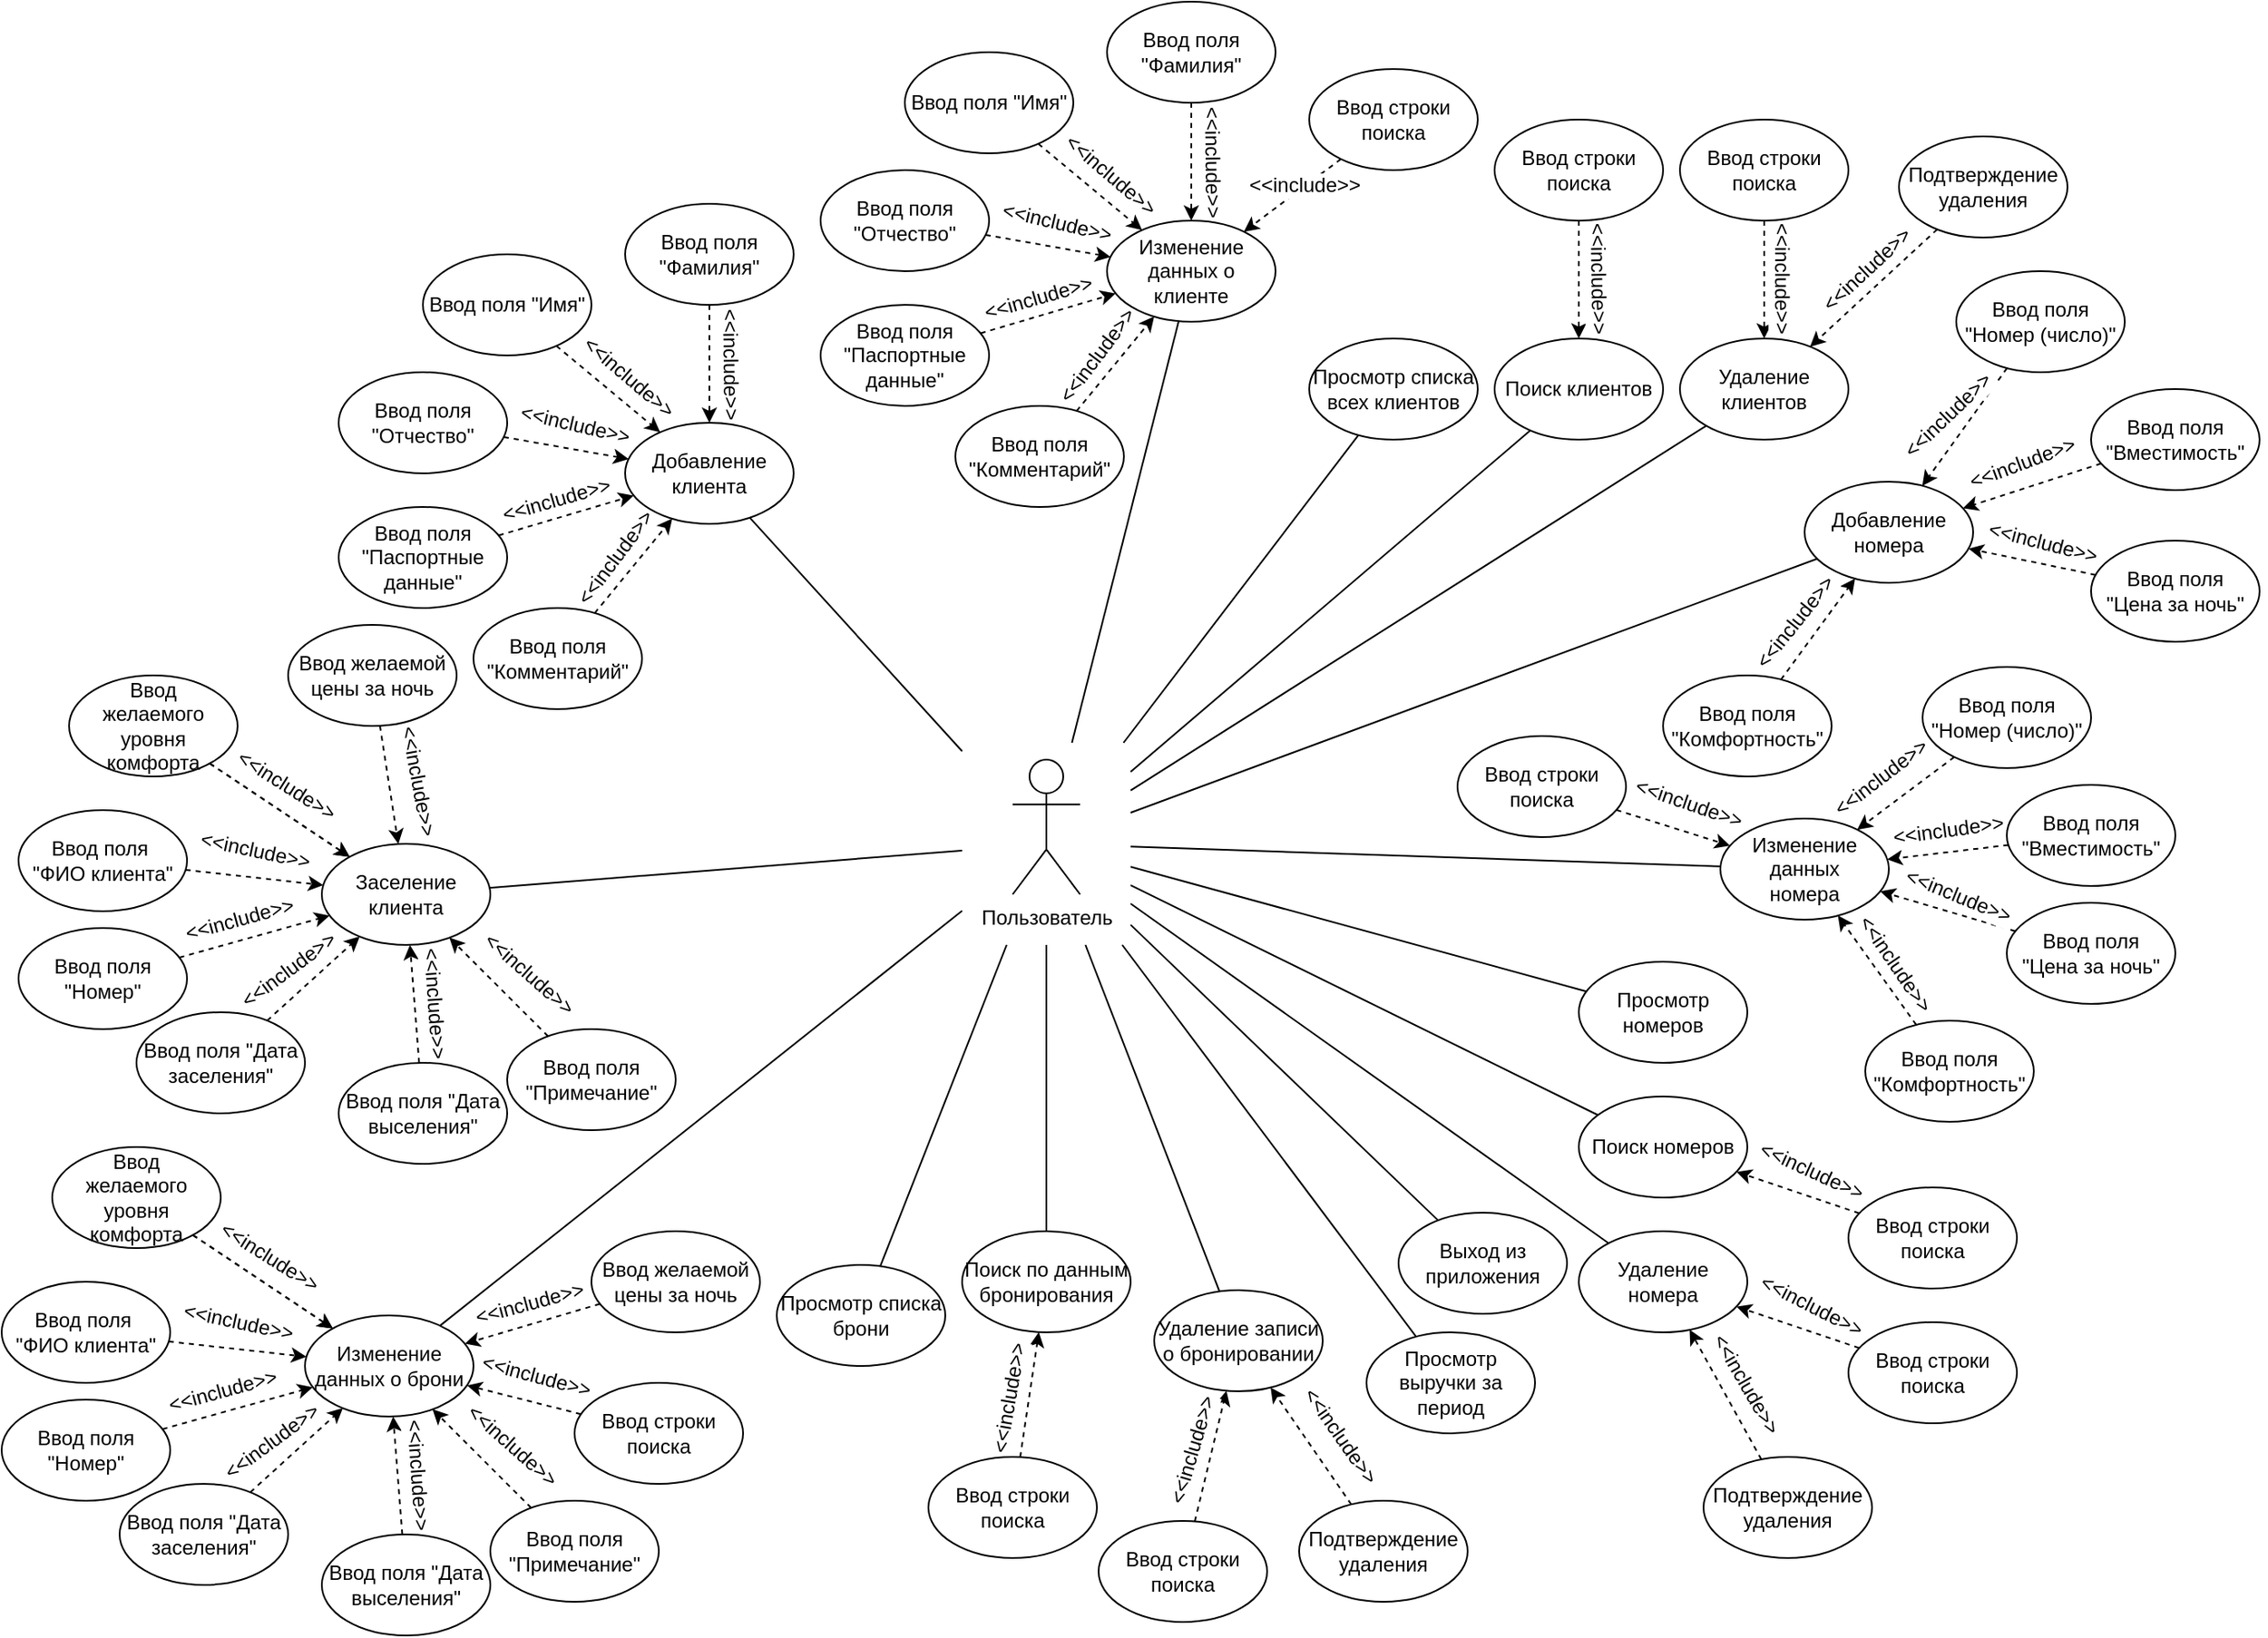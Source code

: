 <mxfile version="24.1.0" type="device">
  <diagram name="Страница — 1" id="b3YZ2JX4Gd1o0nXXU8MM">
    <mxGraphModel dx="3059" dy="2284" grid="1" gridSize="10" guides="1" tooltips="1" connect="1" arrows="1" fold="1" page="1" pageScale="1" pageWidth="827" pageHeight="1169" math="0" shadow="0">
      <root>
        <mxCell id="0" />
        <mxCell id="1" parent="0" />
        <mxCell id="LDs_IQi4n4ZeoEDXNwWK-7" value="" style="group" parent="1" vertex="1" connectable="0">
          <mxGeometry x="250" y="320" width="100" height="120" as="geometry" />
        </mxCell>
        <mxCell id="LDs_IQi4n4ZeoEDXNwWK-6" value="" style="rounded=0;whiteSpace=wrap;html=1;strokeColor=none;" parent="LDs_IQi4n4ZeoEDXNwWK-7" vertex="1">
          <mxGeometry width="100" height="120" as="geometry" />
        </mxCell>
        <mxCell id="LDs_IQi4n4ZeoEDXNwWK-1" value="Пользователь" style="shape=umlActor;verticalLabelPosition=bottom;verticalAlign=top;html=1;outlineConnect=0;" parent="LDs_IQi4n4ZeoEDXNwWK-7" vertex="1">
          <mxGeometry x="30" y="10" width="40" height="80" as="geometry" />
        </mxCell>
        <mxCell id="PLswm1pOgYFnWzjfLzys-17" style="edgeStyle=none;rounded=0;orthogonalLoop=1;jettySize=auto;html=1;strokeColor=default;align=center;verticalAlign=middle;fontFamily=Helvetica;fontSize=11;fontColor=default;labelBackgroundColor=default;endArrow=none;endFill=0;" edge="1" parent="1" source="LDs_IQi4n4ZeoEDXNwWK-8" target="LDs_IQi4n4ZeoEDXNwWK-6">
          <mxGeometry relative="1" as="geometry">
            <mxPoint x="265.699" y="228.172" as="targetPoint" />
          </mxGeometry>
        </mxCell>
        <mxCell id="PLswm1pOgYFnWzjfLzys-18" style="edgeStyle=none;rounded=0;orthogonalLoop=1;jettySize=auto;html=1;strokeColor=default;align=center;verticalAlign=middle;fontFamily=Helvetica;fontSize=11;fontColor=default;labelBackgroundColor=default;endArrow=none;endFill=0;" edge="1" parent="1" source="PLswm1pOgYFnWzjfLzys-260" target="LDs_IQi4n4ZeoEDXNwWK-6">
          <mxGeometry relative="1" as="geometry">
            <mxPoint x="237.59" y="139.652" as="sourcePoint" />
            <mxPoint x="278.763" y="222.841" as="targetPoint" />
          </mxGeometry>
        </mxCell>
        <mxCell id="PLswm1pOgYFnWzjfLzys-19" style="edgeStyle=none;rounded=0;orthogonalLoop=1;jettySize=auto;html=1;strokeColor=default;align=center;verticalAlign=middle;fontFamily=Helvetica;fontSize=11;fontColor=default;labelBackgroundColor=default;endArrow=none;endFill=0;" edge="1" parent="1" source="LDs_IQi4n4ZeoEDXNwWK-19" target="LDs_IQi4n4ZeoEDXNwWK-6">
          <mxGeometry relative="1" as="geometry">
            <mxPoint x="300" y="220" as="targetPoint" />
          </mxGeometry>
        </mxCell>
        <mxCell id="LDs_IQi4n4ZeoEDXNwWK-19" value="Просмотр списка всех клиентов" style="ellipse;whiteSpace=wrap;html=1;" parent="1" vertex="1">
          <mxGeometry x="456" y="80" width="100" height="60" as="geometry" />
        </mxCell>
        <mxCell id="PLswm1pOgYFnWzjfLzys-20" style="edgeStyle=none;rounded=0;orthogonalLoop=1;jettySize=auto;html=1;strokeColor=default;align=center;verticalAlign=middle;fontFamily=Helvetica;fontSize=11;fontColor=default;labelBackgroundColor=default;endArrow=none;endFill=0;" edge="1" parent="1" source="LDs_IQi4n4ZeoEDXNwWK-20" target="LDs_IQi4n4ZeoEDXNwWK-6">
          <mxGeometry relative="1" as="geometry">
            <mxPoint x="321.237" y="222.841" as="targetPoint" />
          </mxGeometry>
        </mxCell>
        <mxCell id="LDs_IQi4n4ZeoEDXNwWK-20" value="Поиск клиентов" style="ellipse;whiteSpace=wrap;html=1;" parent="1" vertex="1">
          <mxGeometry x="566" y="80" width="100" height="60" as="geometry" />
        </mxCell>
        <mxCell id="PLswm1pOgYFnWzjfLzys-21" style="edgeStyle=none;rounded=0;orthogonalLoop=1;jettySize=auto;html=1;strokeColor=default;align=center;verticalAlign=middle;fontFamily=Helvetica;fontSize=11;fontColor=default;labelBackgroundColor=default;endArrow=none;endFill=0;" edge="1" parent="1" source="LDs_IQi4n4ZeoEDXNwWK-22" target="LDs_IQi4n4ZeoEDXNwWK-6">
          <mxGeometry relative="1" as="geometry">
            <mxPoint x="334.301" y="228.172" as="targetPoint" />
          </mxGeometry>
        </mxCell>
        <mxCell id="LDs_IQi4n4ZeoEDXNwWK-22" value="Удаление клиентов" style="ellipse;whiteSpace=wrap;html=1;" parent="1" vertex="1">
          <mxGeometry x="676" y="80" width="100" height="60" as="geometry" />
        </mxCell>
        <mxCell id="PLswm1pOgYFnWzjfLzys-22" style="edgeStyle=none;rounded=0;orthogonalLoop=1;jettySize=auto;html=1;strokeColor=default;align=center;verticalAlign=middle;fontFamily=Helvetica;fontSize=11;fontColor=default;labelBackgroundColor=default;endArrow=none;endFill=0;" edge="1" parent="1" source="LDs_IQi4n4ZeoEDXNwWK-27" target="LDs_IQi4n4ZeoEDXNwWK-6">
          <mxGeometry relative="1" as="geometry" />
        </mxCell>
        <mxCell id="PLswm1pOgYFnWzjfLzys-26" style="edgeStyle=none;rounded=0;orthogonalLoop=1;jettySize=auto;html=1;strokeColor=default;align=center;verticalAlign=middle;fontFamily=Helvetica;fontSize=11;fontColor=default;labelBackgroundColor=default;endArrow=none;endFill=0;" edge="1" parent="1" source="LDs_IQi4n4ZeoEDXNwWK-31" target="LDs_IQi4n4ZeoEDXNwWK-6">
          <mxGeometry relative="1" as="geometry" />
        </mxCell>
        <mxCell id="LDs_IQi4n4ZeoEDXNwWK-31" value="Удаление номера" style="ellipse;whiteSpace=wrap;html=1;" parent="1" vertex="1">
          <mxGeometry x="616" y="610" width="100" height="60" as="geometry" />
        </mxCell>
        <mxCell id="PLswm1pOgYFnWzjfLzys-25" style="edgeStyle=none;rounded=0;orthogonalLoop=1;jettySize=auto;html=1;strokeColor=default;align=center;verticalAlign=middle;fontFamily=Helvetica;fontSize=11;fontColor=default;labelBackgroundColor=default;endArrow=none;endFill=0;" edge="1" parent="1" source="LDs_IQi4n4ZeoEDXNwWK-33" target="LDs_IQi4n4ZeoEDXNwWK-6">
          <mxGeometry relative="1" as="geometry" />
        </mxCell>
        <mxCell id="LDs_IQi4n4ZeoEDXNwWK-33" value="Поиск номеров" style="ellipse;whiteSpace=wrap;html=1;" parent="1" vertex="1">
          <mxGeometry x="616" y="530" width="100" height="60" as="geometry" />
        </mxCell>
        <mxCell id="PLswm1pOgYFnWzjfLzys-24" style="edgeStyle=none;rounded=0;orthogonalLoop=1;jettySize=auto;html=1;strokeColor=default;align=center;verticalAlign=middle;fontFamily=Helvetica;fontSize=11;fontColor=default;labelBackgroundColor=default;endArrow=none;endFill=0;" edge="1" parent="1" source="LDs_IQi4n4ZeoEDXNwWK-35" target="LDs_IQi4n4ZeoEDXNwWK-6">
          <mxGeometry relative="1" as="geometry" />
        </mxCell>
        <mxCell id="LDs_IQi4n4ZeoEDXNwWK-35" value="Просмотр номеров" style="ellipse;whiteSpace=wrap;html=1;" parent="1" vertex="1">
          <mxGeometry x="616" y="450" width="100" height="60" as="geometry" />
        </mxCell>
        <mxCell id="PLswm1pOgYFnWzjfLzys-23" style="edgeStyle=none;rounded=0;orthogonalLoop=1;jettySize=auto;html=1;strokeColor=default;align=center;verticalAlign=middle;fontFamily=Helvetica;fontSize=11;fontColor=default;labelBackgroundColor=default;endArrow=none;endFill=0;" edge="1" parent="1" source="LDs_IQi4n4ZeoEDXNwWK-30" target="LDs_IQi4n4ZeoEDXNwWK-6">
          <mxGeometry relative="1" as="geometry" />
        </mxCell>
        <mxCell id="PLswm1pOgYFnWzjfLzys-12" style="rounded=0;orthogonalLoop=1;jettySize=auto;html=1;endArrow=none;endFill=0;" edge="1" parent="1" source="LDs_IQi4n4ZeoEDXNwWK-53" target="LDs_IQi4n4ZeoEDXNwWK-6">
          <mxGeometry relative="1" as="geometry" />
        </mxCell>
        <mxCell id="PLswm1pOgYFnWzjfLzys-16" style="edgeStyle=none;rounded=0;orthogonalLoop=1;jettySize=auto;html=1;strokeColor=default;align=center;verticalAlign=middle;fontFamily=Helvetica;fontSize=11;fontColor=default;labelBackgroundColor=default;endArrow=none;endFill=0;" edge="1" parent="1" source="LDs_IQi4n4ZeoEDXNwWK-56" target="LDs_IQi4n4ZeoEDXNwWK-6">
          <mxGeometry relative="1" as="geometry" />
        </mxCell>
        <mxCell id="LDs_IQi4n4ZeoEDXNwWK-56" value="Удаление записи о бронировании" style="ellipse;whiteSpace=wrap;html=1;" parent="1" vertex="1">
          <mxGeometry x="364" y="645" width="100" height="60" as="geometry" />
        </mxCell>
        <mxCell id="PLswm1pOgYFnWzjfLzys-15" style="edgeStyle=none;rounded=0;orthogonalLoop=1;jettySize=auto;html=1;strokeColor=default;align=center;verticalAlign=middle;fontFamily=Helvetica;fontSize=11;fontColor=default;labelBackgroundColor=default;endArrow=none;endFill=0;" edge="1" parent="1" source="LDs_IQi4n4ZeoEDXNwWK-58" target="LDs_IQi4n4ZeoEDXNwWK-6">
          <mxGeometry relative="1" as="geometry" />
        </mxCell>
        <mxCell id="LDs_IQi4n4ZeoEDXNwWK-58" value="Поиск по данным бронирования" style="ellipse;whiteSpace=wrap;html=1;" parent="1" vertex="1">
          <mxGeometry x="250" y="610" width="100" height="60" as="geometry" />
        </mxCell>
        <mxCell id="PLswm1pOgYFnWzjfLzys-14" style="edgeStyle=none;rounded=0;orthogonalLoop=1;jettySize=auto;html=1;strokeColor=default;align=center;verticalAlign=middle;fontFamily=Helvetica;fontSize=11;fontColor=default;labelBackgroundColor=default;endArrow=none;endFill=0;" edge="1" parent="1" source="LDs_IQi4n4ZeoEDXNwWK-60" target="LDs_IQi4n4ZeoEDXNwWK-6">
          <mxGeometry relative="1" as="geometry" />
        </mxCell>
        <mxCell id="LDs_IQi4n4ZeoEDXNwWK-60" value="Просмотр списка брони" style="ellipse;whiteSpace=wrap;html=1;" parent="1" vertex="1">
          <mxGeometry x="140" y="630" width="100" height="60" as="geometry" />
        </mxCell>
        <mxCell id="PLswm1pOgYFnWzjfLzys-13" style="edgeStyle=none;rounded=0;orthogonalLoop=1;jettySize=auto;html=1;strokeColor=default;align=center;verticalAlign=middle;fontFamily=Helvetica;fontSize=11;fontColor=default;labelBackgroundColor=default;endArrow=none;endFill=0;" edge="1" parent="1" source="PLswm1pOgYFnWzjfLzys-221" target="LDs_IQi4n4ZeoEDXNwWK-6">
          <mxGeometry relative="1" as="geometry">
            <mxPoint x="14.721" y="466.584" as="sourcePoint" />
          </mxGeometry>
        </mxCell>
        <mxCell id="LDs_IQi4n4ZeoEDXNwWK-103" style="edgeStyle=none;rounded=0;orthogonalLoop=1;jettySize=auto;html=1;strokeColor=default;align=center;verticalAlign=middle;fontFamily=Helvetica;fontSize=12;fontColor=default;labelBackgroundColor=default;endArrow=none;endFill=0;" parent="1" source="LDs_IQi4n4ZeoEDXNwWK-102" target="LDs_IQi4n4ZeoEDXNwWK-6" edge="1">
          <mxGeometry relative="1" as="geometry" />
        </mxCell>
        <mxCell id="LDs_IQi4n4ZeoEDXNwWK-102" value="Выход из приложения" style="ellipse;whiteSpace=wrap;html=1;" parent="1" vertex="1">
          <mxGeometry x="509" y="599" width="100" height="60" as="geometry" />
        </mxCell>
        <mxCell id="LDs_IQi4n4ZeoEDXNwWK-104" style="edgeStyle=none;rounded=0;orthogonalLoop=1;jettySize=auto;html=1;strokeColor=default;align=center;verticalAlign=middle;fontFamily=Helvetica;fontSize=12;fontColor=default;labelBackgroundColor=default;endArrow=none;endFill=0;" parent="1" source="LDs_IQi4n4ZeoEDXNwWK-105" target="LDs_IQi4n4ZeoEDXNwWK-6" edge="1">
          <mxGeometry relative="1" as="geometry">
            <mxPoint x="240" y="510" as="sourcePoint" />
            <mxPoint x="349" y="450" as="targetPoint" />
          </mxGeometry>
        </mxCell>
        <mxCell id="LDs_IQi4n4ZeoEDXNwWK-105" value="Просмотр выручки за период" style="ellipse;whiteSpace=wrap;html=1;" parent="1" vertex="1">
          <mxGeometry x="490" y="670" width="100" height="60" as="geometry" />
        </mxCell>
        <mxCell id="LDs_IQi4n4ZeoEDXNwWK-154" style="edgeStyle=none;rounded=0;orthogonalLoop=1;jettySize=auto;html=1;strokeColor=default;align=center;verticalAlign=middle;fontFamily=Helvetica;fontSize=11;fontColor=default;labelBackgroundColor=default;endArrow=classic;endFill=1;dashed=1;" parent="1" source="LDs_IQi4n4ZeoEDXNwWK-157" target="LDs_IQi4n4ZeoEDXNwWK-58" edge="1">
          <mxGeometry relative="1" as="geometry">
            <mxPoint x="70" y="800" as="sourcePoint" />
            <mxPoint x="-20" y="1010" as="targetPoint" />
          </mxGeometry>
        </mxCell>
        <mxCell id="LDs_IQi4n4ZeoEDXNwWK-155" value="&amp;lt;&amp;lt;include&amp;gt;&amp;gt;" style="edgeLabel;html=1;align=center;verticalAlign=middle;resizable=0;points=[];strokeColor=default;fontFamily=Helvetica;fontSize=12;fontColor=default;fillColor=default;rotation=-80.3;" parent="LDs_IQi4n4ZeoEDXNwWK-154" vertex="1" connectable="0">
          <mxGeometry x="-0.186" y="-3" relative="1" as="geometry">
            <mxPoint x="-14" y="-5" as="offset" />
          </mxGeometry>
        </mxCell>
        <mxCell id="LDs_IQi4n4ZeoEDXNwWK-157" value="Ввод строки поиска" style="ellipse;whiteSpace=wrap;html=1;" parent="1" vertex="1">
          <mxGeometry x="230" y="744" width="100" height="60" as="geometry" />
        </mxCell>
        <mxCell id="LDs_IQi4n4ZeoEDXNwWK-161" value="Ввод строки поиска" style="ellipse;whiteSpace=wrap;html=1;" parent="1" vertex="1">
          <mxGeometry x="331" y="782" width="100" height="60" as="geometry" />
        </mxCell>
        <mxCell id="LDs_IQi4n4ZeoEDXNwWK-162" style="edgeStyle=none;rounded=0;orthogonalLoop=1;jettySize=auto;html=1;strokeColor=default;align=center;verticalAlign=middle;fontFamily=Helvetica;fontSize=11;fontColor=default;labelBackgroundColor=default;endArrow=classic;endFill=1;dashed=1;" parent="1" source="LDs_IQi4n4ZeoEDXNwWK-161" target="LDs_IQi4n4ZeoEDXNwWK-56" edge="1">
          <mxGeometry relative="1" as="geometry">
            <mxPoint x="70" y="880" as="sourcePoint" />
            <mxPoint x="160" y="880" as="targetPoint" />
          </mxGeometry>
        </mxCell>
        <mxCell id="LDs_IQi4n4ZeoEDXNwWK-163" value="&amp;lt;&amp;lt;include&amp;gt;&amp;gt;" style="edgeLabel;html=1;align=center;verticalAlign=middle;resizable=0;points=[];strokeColor=default;fontFamily=Helvetica;fontSize=12;fontColor=default;fillColor=default;rotation=-73.6;" parent="LDs_IQi4n4ZeoEDXNwWK-162" vertex="1" connectable="0">
          <mxGeometry x="-0.186" y="-3" relative="1" as="geometry">
            <mxPoint x="-12" y="-11" as="offset" />
          </mxGeometry>
        </mxCell>
        <mxCell id="LDs_IQi4n4ZeoEDXNwWK-177" style="edgeStyle=none;rounded=0;orthogonalLoop=1;jettySize=auto;html=1;strokeColor=default;align=center;verticalAlign=middle;fontFamily=Helvetica;fontSize=11;fontColor=default;labelBackgroundColor=default;endArrow=classic;endFill=1;dashed=1;" parent="1" source="LDs_IQi4n4ZeoEDXNwWK-179" target="LDs_IQi4n4ZeoEDXNwWK-33" edge="1">
          <mxGeometry relative="1" as="geometry">
            <mxPoint x="886" y="560" as="sourcePoint" />
            <mxPoint x="976" y="560" as="targetPoint" />
          </mxGeometry>
        </mxCell>
        <mxCell id="LDs_IQi4n4ZeoEDXNwWK-178" value="&amp;lt;&amp;lt;include&amp;gt;&amp;gt;" style="edgeLabel;html=1;align=center;verticalAlign=middle;resizable=0;points=[];strokeColor=default;fontFamily=Helvetica;fontSize=12;fontColor=default;fillColor=default;rotation=24.6;" parent="LDs_IQi4n4ZeoEDXNwWK-177" vertex="1" connectable="0">
          <mxGeometry x="-0.186" y="-3" relative="1" as="geometry">
            <mxPoint y="-13" as="offset" />
          </mxGeometry>
        </mxCell>
        <mxCell id="LDs_IQi4n4ZeoEDXNwWK-179" value="Ввод строки поиска" style="ellipse;whiteSpace=wrap;html=1;" parent="1" vertex="1">
          <mxGeometry x="776" y="584" width="100" height="60" as="geometry" />
        </mxCell>
        <mxCell id="LDs_IQi4n4ZeoEDXNwWK-180" value="Ввод строки поиска" style="ellipse;whiteSpace=wrap;html=1;" parent="1" vertex="1">
          <mxGeometry x="776" y="664" width="100" height="60" as="geometry" />
        </mxCell>
        <mxCell id="LDs_IQi4n4ZeoEDXNwWK-181" style="edgeStyle=none;rounded=0;orthogonalLoop=1;jettySize=auto;html=1;strokeColor=default;align=center;verticalAlign=middle;fontFamily=Helvetica;fontSize=11;fontColor=default;labelBackgroundColor=default;endArrow=classic;endFill=1;dashed=1;" parent="1" source="LDs_IQi4n4ZeoEDXNwWK-180" target="LDs_IQi4n4ZeoEDXNwWK-31" edge="1">
          <mxGeometry relative="1" as="geometry">
            <mxPoint x="886" y="640" as="sourcePoint" />
            <mxPoint x="976" y="640" as="targetPoint" />
          </mxGeometry>
        </mxCell>
        <mxCell id="LDs_IQi4n4ZeoEDXNwWK-182" value="&amp;lt;&amp;lt;include&amp;gt;&amp;gt;" style="edgeLabel;html=1;align=center;verticalAlign=middle;resizable=0;points=[];strokeColor=default;fontFamily=Helvetica;fontSize=12;fontColor=default;fillColor=default;rotation=27;" parent="LDs_IQi4n4ZeoEDXNwWK-181" vertex="1" connectable="0">
          <mxGeometry x="-0.186" y="-3" relative="1" as="geometry">
            <mxPoint y="-13" as="offset" />
          </mxGeometry>
        </mxCell>
        <mxCell id="LDs_IQi4n4ZeoEDXNwWK-183" style="edgeStyle=none;rounded=0;orthogonalLoop=1;jettySize=auto;html=1;strokeColor=default;align=center;verticalAlign=middle;fontFamily=Helvetica;fontSize=11;fontColor=default;labelBackgroundColor=default;endArrow=classic;endFill=1;dashed=1;" parent="1" source="LDs_IQi4n4ZeoEDXNwWK-185" target="LDs_IQi4n4ZeoEDXNwWK-22" edge="1">
          <mxGeometry relative="1" as="geometry">
            <mxPoint x="326" y="-330" as="sourcePoint" />
            <mxPoint x="426" y="-330" as="targetPoint" />
          </mxGeometry>
        </mxCell>
        <mxCell id="LDs_IQi4n4ZeoEDXNwWK-184" value="&amp;lt;&amp;lt;include&amp;gt;&amp;gt;" style="edgeLabel;html=1;align=center;verticalAlign=middle;resizable=0;points=[];strokeColor=default;fontFamily=Helvetica;fontSize=12;fontColor=default;fillColor=default;rotation=89.9;" parent="LDs_IQi4n4ZeoEDXNwWK-183" vertex="1" connectable="0">
          <mxGeometry x="-0.186" y="-3" relative="1" as="geometry">
            <mxPoint x="14" y="5" as="offset" />
          </mxGeometry>
        </mxCell>
        <mxCell id="LDs_IQi4n4ZeoEDXNwWK-185" value="Ввод строки поиска" style="ellipse;whiteSpace=wrap;html=1;" parent="1" vertex="1">
          <mxGeometry x="676" y="-50" width="100" height="60" as="geometry" />
        </mxCell>
        <mxCell id="LDs_IQi4n4ZeoEDXNwWK-186" value="Ввод строки поиска" style="ellipse;whiteSpace=wrap;html=1;" parent="1" vertex="1">
          <mxGeometry x="566" y="-50" width="100" height="60" as="geometry" />
        </mxCell>
        <mxCell id="LDs_IQi4n4ZeoEDXNwWK-187" style="edgeStyle=none;rounded=0;orthogonalLoop=1;jettySize=auto;html=1;strokeColor=default;align=center;verticalAlign=middle;fontFamily=Helvetica;fontSize=11;fontColor=default;labelBackgroundColor=default;endArrow=classic;endFill=1;dashed=1;" parent="1" source="LDs_IQi4n4ZeoEDXNwWK-186" target="LDs_IQi4n4ZeoEDXNwWK-20" edge="1">
          <mxGeometry relative="1" as="geometry">
            <mxPoint x="346" y="-320" as="sourcePoint" />
            <mxPoint x="426" y="-250" as="targetPoint" />
          </mxGeometry>
        </mxCell>
        <mxCell id="LDs_IQi4n4ZeoEDXNwWK-188" value="&amp;lt;&amp;lt;include&amp;gt;&amp;gt;" style="edgeLabel;html=1;align=center;verticalAlign=middle;resizable=0;points=[];strokeColor=default;fontFamily=Helvetica;fontSize=12;fontColor=default;fillColor=default;rotation=89.1;" parent="LDs_IQi4n4ZeoEDXNwWK-187" vertex="1" connectable="0">
          <mxGeometry x="-0.186" y="-3" relative="1" as="geometry">
            <mxPoint x="15" y="5" as="offset" />
          </mxGeometry>
        </mxCell>
        <mxCell id="LDs_IQi4n4ZeoEDXNwWK-198" style="edgeStyle=none;rounded=0;orthogonalLoop=1;jettySize=auto;html=1;strokeColor=default;align=center;verticalAlign=middle;fontFamily=Helvetica;fontSize=11;fontColor=default;labelBackgroundColor=default;endArrow=classic;endFill=1;dashed=1;" parent="1" source="LDs_IQi4n4ZeoEDXNwWK-200" target="LDs_IQi4n4ZeoEDXNwWK-22" edge="1">
          <mxGeometry relative="1" as="geometry">
            <mxPoint x="436" y="-330" as="sourcePoint" />
            <mxPoint x="836" y="80" as="targetPoint" />
          </mxGeometry>
        </mxCell>
        <mxCell id="LDs_IQi4n4ZeoEDXNwWK-199" value="&amp;lt;&amp;lt;include&amp;gt;&amp;gt;" style="edgeLabel;html=1;align=center;verticalAlign=middle;resizable=0;points=[];strokeColor=default;fontFamily=Helvetica;fontSize=12;fontColor=default;fillColor=default;rotation=-43;" parent="LDs_IQi4n4ZeoEDXNwWK-198" vertex="1" connectable="0">
          <mxGeometry x="-0.186" y="-3" relative="1" as="geometry">
            <mxPoint x="-9" y="-2" as="offset" />
          </mxGeometry>
        </mxCell>
        <mxCell id="LDs_IQi4n4ZeoEDXNwWK-200" value="Подтверждение удаления" style="ellipse;whiteSpace=wrap;html=1;" parent="1" vertex="1">
          <mxGeometry x="806" y="-40" width="100" height="60" as="geometry" />
        </mxCell>
        <mxCell id="LDs_IQi4n4ZeoEDXNwWK-201" style="edgeStyle=none;rounded=0;orthogonalLoop=1;jettySize=auto;html=1;strokeColor=default;align=center;verticalAlign=middle;fontFamily=Helvetica;fontSize=11;fontColor=default;labelBackgroundColor=default;endArrow=classic;endFill=1;dashed=1;" parent="1" source="LDs_IQi4n4ZeoEDXNwWK-203" target="LDs_IQi4n4ZeoEDXNwWK-31" edge="1">
          <mxGeometry relative="1" as="geometry">
            <mxPoint x="433" y="380" as="sourcePoint" />
            <mxPoint x="749" y="794" as="targetPoint" />
          </mxGeometry>
        </mxCell>
        <mxCell id="LDs_IQi4n4ZeoEDXNwWK-202" value="&amp;lt;&amp;lt;include&amp;gt;&amp;gt;" style="edgeLabel;html=1;align=center;verticalAlign=middle;resizable=0;points=[];strokeColor=default;fontFamily=Helvetica;fontSize=12;fontColor=default;fillColor=default;rotation=60;" parent="LDs_IQi4n4ZeoEDXNwWK-201" vertex="1" connectable="0">
          <mxGeometry x="-0.186" y="-3" relative="1" as="geometry">
            <mxPoint x="6" y="-12" as="offset" />
          </mxGeometry>
        </mxCell>
        <mxCell id="LDs_IQi4n4ZeoEDXNwWK-203" value="Подтверждение удаления" style="ellipse;whiteSpace=wrap;html=1;" parent="1" vertex="1">
          <mxGeometry x="690" y="744" width="100" height="60" as="geometry" />
        </mxCell>
        <mxCell id="LDs_IQi4n4ZeoEDXNwWK-204" style="edgeStyle=none;rounded=0;orthogonalLoop=1;jettySize=auto;html=1;strokeColor=default;align=center;verticalAlign=middle;fontFamily=Helvetica;fontSize=11;fontColor=default;labelBackgroundColor=default;endArrow=classic;endFill=1;dashed=1;" parent="1" source="LDs_IQi4n4ZeoEDXNwWK-206" target="LDs_IQi4n4ZeoEDXNwWK-56" edge="1">
          <mxGeometry relative="1" as="geometry">
            <mxPoint x="490" y="20" as="sourcePoint" />
            <mxPoint x="806" y="434" as="targetPoint" />
          </mxGeometry>
        </mxCell>
        <mxCell id="LDs_IQi4n4ZeoEDXNwWK-205" value="&amp;lt;&amp;lt;include&amp;gt;&amp;gt;" style="edgeLabel;html=1;align=center;verticalAlign=middle;resizable=0;points=[];strokeColor=default;fontFamily=Helvetica;fontSize=12;fontColor=default;fillColor=default;rotation=55.1;" parent="LDs_IQi4n4ZeoEDXNwWK-204" vertex="1" connectable="0">
          <mxGeometry x="-0.186" y="-3" relative="1" as="geometry">
            <mxPoint x="10" y="-11" as="offset" />
          </mxGeometry>
        </mxCell>
        <mxCell id="LDs_IQi4n4ZeoEDXNwWK-206" value="Подтверждение удаления" style="ellipse;whiteSpace=wrap;html=1;" parent="1" vertex="1">
          <mxGeometry x="450" y="770" width="100" height="60" as="geometry" />
        </mxCell>
        <mxCell id="PLswm1pOgYFnWzjfLzys-276" value="" style="group" vertex="1" connectable="0" parent="1">
          <mxGeometry x="-120" width="270" height="300" as="geometry" />
        </mxCell>
        <mxCell id="LDs_IQi4n4ZeoEDXNwWK-8" value="Добавление клиента" style="ellipse;whiteSpace=wrap;html=1;" parent="PLswm1pOgYFnWzjfLzys-276" vertex="1">
          <mxGeometry x="170" y="130" width="100" height="60" as="geometry" />
        </mxCell>
        <mxCell id="LDs_IQi4n4ZeoEDXNwWK-73" style="edgeStyle=none;rounded=0;orthogonalLoop=1;jettySize=auto;html=1;strokeColor=default;align=center;verticalAlign=middle;fontFamily=Helvetica;fontSize=11;fontColor=default;labelBackgroundColor=default;endArrow=classic;endFill=1;dashed=1;" parent="PLswm1pOgYFnWzjfLzys-276" source="LDs_IQi4n4ZeoEDXNwWK-126" target="LDs_IQi4n4ZeoEDXNwWK-8" edge="1">
          <mxGeometry relative="1" as="geometry">
            <mxPoint x="317.38" y="160" as="sourcePoint" />
            <mxPoint x="442.62" y="133.937" as="targetPoint" />
          </mxGeometry>
        </mxCell>
        <mxCell id="LDs_IQi4n4ZeoEDXNwWK-74" value="&amp;lt;&amp;lt;include&amp;gt;&amp;gt;" style="edgeLabel;html=1;align=center;verticalAlign=middle;resizable=0;points=[];strokeColor=default;fontFamily=Helvetica;fontSize=12;fontColor=default;fillColor=default;rotation=89.3;" parent="LDs_IQi4n4ZeoEDXNwWK-73" vertex="1" connectable="0">
          <mxGeometry x="-0.186" y="-3" relative="1" as="geometry">
            <mxPoint x="16" y="6" as="offset" />
          </mxGeometry>
        </mxCell>
        <mxCell id="LDs_IQi4n4ZeoEDXNwWK-126" value="Ввод поля &quot;Фамилия&quot;" style="ellipse;whiteSpace=wrap;html=1;" parent="PLswm1pOgYFnWzjfLzys-276" vertex="1">
          <mxGeometry x="170" width="100" height="60" as="geometry" />
        </mxCell>
        <mxCell id="PLswm1pOgYFnWzjfLzys-1" style="edgeStyle=none;rounded=0;orthogonalLoop=1;jettySize=auto;html=1;strokeColor=default;align=center;verticalAlign=middle;fontFamily=Helvetica;fontSize=11;fontColor=default;labelBackgroundColor=default;endArrow=classic;endFill=1;dashed=1;" edge="1" parent="PLswm1pOgYFnWzjfLzys-276" source="PLswm1pOgYFnWzjfLzys-3" target="LDs_IQi4n4ZeoEDXNwWK-8">
          <mxGeometry relative="1" as="geometry">
            <mxPoint x="287.38" y="210" as="sourcePoint" />
            <mxPoint x="433.978" y="137.676" as="targetPoint" />
          </mxGeometry>
        </mxCell>
        <mxCell id="PLswm1pOgYFnWzjfLzys-2" value="&amp;lt;&amp;lt;include&amp;gt;&amp;gt;" style="edgeLabel;html=1;align=center;verticalAlign=middle;resizable=0;points=[];strokeColor=default;fontFamily=Helvetica;fontSize=12;fontColor=default;fillColor=default;rotation=40.6;" vertex="1" connectable="0" parent="PLswm1pOgYFnWzjfLzys-1">
          <mxGeometry x="-0.186" y="-3" relative="1" as="geometry">
            <mxPoint x="20" y="-5" as="offset" />
          </mxGeometry>
        </mxCell>
        <mxCell id="PLswm1pOgYFnWzjfLzys-3" value="Ввод поля &quot;Имя&quot;" style="ellipse;whiteSpace=wrap;html=1;" vertex="1" parent="PLswm1pOgYFnWzjfLzys-276">
          <mxGeometry x="50" y="30" width="100" height="60" as="geometry" />
        </mxCell>
        <mxCell id="PLswm1pOgYFnWzjfLzys-4" style="edgeStyle=none;rounded=0;orthogonalLoop=1;jettySize=auto;html=1;strokeColor=default;align=center;verticalAlign=middle;fontFamily=Helvetica;fontSize=11;fontColor=default;labelBackgroundColor=default;endArrow=classic;endFill=1;dashed=1;" edge="1" parent="PLswm1pOgYFnWzjfLzys-276" source="PLswm1pOgYFnWzjfLzys-6" target="LDs_IQi4n4ZeoEDXNwWK-8">
          <mxGeometry relative="1" as="geometry">
            <mxPoint x="277.38" y="260" as="sourcePoint" />
            <mxPoint x="425.992" y="143.168" as="targetPoint" />
          </mxGeometry>
        </mxCell>
        <mxCell id="PLswm1pOgYFnWzjfLzys-5" value="&amp;lt;&amp;lt;include&amp;gt;&amp;gt;" style="edgeLabel;html=1;align=center;verticalAlign=middle;resizable=0;points=[];strokeColor=default;fontFamily=Helvetica;fontSize=12;fontColor=default;fillColor=default;rotation=13.2;" vertex="1" connectable="0" parent="PLswm1pOgYFnWzjfLzys-4">
          <mxGeometry x="-0.186" y="-3" relative="1" as="geometry">
            <mxPoint x="12" y="-16" as="offset" />
          </mxGeometry>
        </mxCell>
        <mxCell id="PLswm1pOgYFnWzjfLzys-6" value="Ввод поля &quot;Отчество&quot;" style="ellipse;whiteSpace=wrap;html=1;" vertex="1" parent="PLswm1pOgYFnWzjfLzys-276">
          <mxGeometry y="100" width="100" height="60" as="geometry" />
        </mxCell>
        <mxCell id="PLswm1pOgYFnWzjfLzys-9" style="edgeStyle=none;rounded=0;orthogonalLoop=1;jettySize=auto;html=1;strokeColor=default;align=center;verticalAlign=middle;fontFamily=Helvetica;fontSize=11;fontColor=default;labelBackgroundColor=default;endArrow=classic;endFill=1;dashed=1;" edge="1" parent="PLswm1pOgYFnWzjfLzys-276" source="PLswm1pOgYFnWzjfLzys-11" target="LDs_IQi4n4ZeoEDXNwWK-8">
          <mxGeometry relative="1" as="geometry">
            <mxPoint x="277.38" y="320" as="sourcePoint" />
            <mxPoint x="418.582" y="153.462" as="targetPoint" />
          </mxGeometry>
        </mxCell>
        <mxCell id="PLswm1pOgYFnWzjfLzys-10" value="&amp;lt;&amp;lt;include&amp;gt;&amp;gt;" style="edgeLabel;html=1;align=center;verticalAlign=middle;resizable=0;points=[];strokeColor=default;fontFamily=Helvetica;fontSize=12;fontColor=default;fillColor=default;rotation=-16;" vertex="1" connectable="0" parent="PLswm1pOgYFnWzjfLzys-9">
          <mxGeometry x="-0.186" y="-3" relative="1" as="geometry">
            <mxPoint y="-14" as="offset" />
          </mxGeometry>
        </mxCell>
        <mxCell id="PLswm1pOgYFnWzjfLzys-11" value="Ввод поля &quot;Паспортные данные&quot;" style="ellipse;whiteSpace=wrap;html=1;" vertex="1" parent="PLswm1pOgYFnWzjfLzys-276">
          <mxGeometry y="180" width="100" height="60" as="geometry" />
        </mxCell>
        <mxCell id="PLswm1pOgYFnWzjfLzys-93" value="Ввод поля &quot;Комментарий&quot;" style="ellipse;whiteSpace=wrap;html=1;" vertex="1" parent="PLswm1pOgYFnWzjfLzys-276">
          <mxGeometry x="80" y="240" width="100" height="60" as="geometry" />
        </mxCell>
        <mxCell id="PLswm1pOgYFnWzjfLzys-96" style="edgeStyle=none;rounded=0;orthogonalLoop=1;jettySize=auto;html=1;strokeColor=default;align=center;verticalAlign=middle;fontFamily=Helvetica;fontSize=11;fontColor=default;labelBackgroundColor=default;endArrow=classic;endFill=1;dashed=1;" edge="1" parent="PLswm1pOgYFnWzjfLzys-276" source="PLswm1pOgYFnWzjfLzys-93" target="LDs_IQi4n4ZeoEDXNwWK-8">
          <mxGeometry relative="1" as="geometry">
            <mxPoint x="303" y="296" as="sourcePoint" />
            <mxPoint x="437" y="344" as="targetPoint" />
          </mxGeometry>
        </mxCell>
        <mxCell id="PLswm1pOgYFnWzjfLzys-97" value="&amp;lt;&amp;lt;include&amp;gt;&amp;gt;" style="edgeLabel;html=1;align=center;verticalAlign=middle;resizable=0;points=[];strokeColor=default;fontFamily=Helvetica;fontSize=12;fontColor=default;fillColor=default;rotation=-53.1;" vertex="1" connectable="0" parent="PLswm1pOgYFnWzjfLzys-96">
          <mxGeometry x="-0.186" y="-3" relative="1" as="geometry">
            <mxPoint x="-9" y="-12" as="offset" />
          </mxGeometry>
        </mxCell>
        <mxCell id="PLswm1pOgYFnWzjfLzys-277" value="" style="group" vertex="1" connectable="0" parent="1">
          <mxGeometry x="-310" y="250" width="390" height="320" as="geometry" />
        </mxCell>
        <mxCell id="LDs_IQi4n4ZeoEDXNwWK-53" value="Заселение клиента" style="ellipse;whiteSpace=wrap;html=1;" parent="PLswm1pOgYFnWzjfLzys-277" vertex="1">
          <mxGeometry x="180" y="130" width="100" height="60" as="geometry" />
        </mxCell>
        <mxCell id="PLswm1pOgYFnWzjfLzys-80" style="edgeStyle=none;rounded=0;orthogonalLoop=1;jettySize=auto;html=1;strokeColor=default;align=center;verticalAlign=middle;fontFamily=Helvetica;fontSize=11;fontColor=default;labelBackgroundColor=default;endArrow=classic;endFill=1;dashed=1;" edge="1" parent="PLswm1pOgYFnWzjfLzys-277" source="PLswm1pOgYFnWzjfLzys-85" target="LDs_IQi4n4ZeoEDXNwWK-53">
          <mxGeometry relative="1" as="geometry">
            <mxPoint x="97.38" y="-60" as="sourcePoint" />
            <mxPoint x="223" y="105" as="targetPoint" />
          </mxGeometry>
        </mxCell>
        <mxCell id="PLswm1pOgYFnWzjfLzys-82" value="Ввод желаемой цены за ночь" style="ellipse;whiteSpace=wrap;html=1;" vertex="1" parent="PLswm1pOgYFnWzjfLzys-277">
          <mxGeometry x="160" width="100" height="60" as="geometry" />
        </mxCell>
        <mxCell id="PLswm1pOgYFnWzjfLzys-83" style="edgeStyle=none;rounded=0;orthogonalLoop=1;jettySize=auto;html=1;strokeColor=default;align=center;verticalAlign=middle;fontFamily=Helvetica;fontSize=11;fontColor=default;labelBackgroundColor=default;endArrow=classic;endFill=1;dashed=1;" edge="1" parent="PLswm1pOgYFnWzjfLzys-277" source="PLswm1pOgYFnWzjfLzys-85" target="LDs_IQi4n4ZeoEDXNwWK-53">
          <mxGeometry relative="1" as="geometry">
            <mxPoint x="67.38" y="-10" as="sourcePoint" />
            <mxPoint x="215" y="109" as="targetPoint" />
          </mxGeometry>
        </mxCell>
        <mxCell id="PLswm1pOgYFnWzjfLzys-84" value="&amp;lt;&amp;lt;include&amp;gt;&amp;gt;" style="edgeLabel;html=1;align=center;verticalAlign=middle;resizable=0;points=[];strokeColor=default;fontFamily=Helvetica;fontSize=12;fontColor=default;fillColor=default;rotation=32.3;" vertex="1" connectable="0" parent="PLswm1pOgYFnWzjfLzys-83">
          <mxGeometry x="-0.186" y="-3" relative="1" as="geometry">
            <mxPoint x="13" y="-13" as="offset" />
          </mxGeometry>
        </mxCell>
        <mxCell id="PLswm1pOgYFnWzjfLzys-86" style="edgeStyle=none;rounded=0;orthogonalLoop=1;jettySize=auto;html=1;strokeColor=default;align=center;verticalAlign=middle;fontFamily=Helvetica;fontSize=11;fontColor=default;labelBackgroundColor=default;endArrow=classic;endFill=1;dashed=1;" edge="1" parent="PLswm1pOgYFnWzjfLzys-277" source="PLswm1pOgYFnWzjfLzys-88" target="LDs_IQi4n4ZeoEDXNwWK-53">
          <mxGeometry relative="1" as="geometry">
            <mxPoint x="57.38" y="40" as="sourcePoint" />
            <mxPoint x="205" y="116" as="targetPoint" />
          </mxGeometry>
        </mxCell>
        <mxCell id="PLswm1pOgYFnWzjfLzys-87" value="&amp;lt;&amp;lt;include&amp;gt;&amp;gt;" style="edgeLabel;html=1;align=center;verticalAlign=middle;resizable=0;points=[];strokeColor=default;fontFamily=Helvetica;fontSize=12;fontColor=default;fillColor=default;rotation=12.1;" vertex="1" connectable="0" parent="PLswm1pOgYFnWzjfLzys-86">
          <mxGeometry x="-0.186" y="-3" relative="1" as="geometry">
            <mxPoint x="8" y="-18" as="offset" />
          </mxGeometry>
        </mxCell>
        <mxCell id="PLswm1pOgYFnWzjfLzys-88" value="Ввод поля&amp;nbsp;&lt;div&gt;&quot;ФИО клиента&quot;&lt;/div&gt;" style="ellipse;whiteSpace=wrap;html=1;" vertex="1" parent="PLswm1pOgYFnWzjfLzys-277">
          <mxGeometry y="110" width="100" height="60" as="geometry" />
        </mxCell>
        <mxCell id="PLswm1pOgYFnWzjfLzys-89" style="edgeStyle=none;rounded=0;orthogonalLoop=1;jettySize=auto;html=1;strokeColor=default;align=center;verticalAlign=middle;fontFamily=Helvetica;fontSize=11;fontColor=default;labelBackgroundColor=default;endArrow=classic;endFill=1;dashed=1;" edge="1" parent="PLswm1pOgYFnWzjfLzys-277" source="PLswm1pOgYFnWzjfLzys-91" target="LDs_IQi4n4ZeoEDXNwWK-53">
          <mxGeometry relative="1" as="geometry">
            <mxPoint x="57.38" y="100" as="sourcePoint" />
            <mxPoint x="200" y="130" as="targetPoint" />
          </mxGeometry>
        </mxCell>
        <mxCell id="PLswm1pOgYFnWzjfLzys-90" value="&amp;lt;&amp;lt;include&amp;gt;&amp;gt;" style="edgeLabel;html=1;align=center;verticalAlign=middle;resizable=0;points=[];strokeColor=default;fontFamily=Helvetica;fontSize=12;fontColor=default;fillColor=default;rotation=-15.2;" vertex="1" connectable="0" parent="PLswm1pOgYFnWzjfLzys-89">
          <mxGeometry x="-0.186" y="-3" relative="1" as="geometry">
            <mxPoint x="-2" y="-15" as="offset" />
          </mxGeometry>
        </mxCell>
        <mxCell id="PLswm1pOgYFnWzjfLzys-91" value="Ввод поля &quot;Номер&quot;" style="ellipse;whiteSpace=wrap;html=1;" vertex="1" parent="PLswm1pOgYFnWzjfLzys-277">
          <mxGeometry y="180" width="100" height="60" as="geometry" />
        </mxCell>
        <mxCell id="PLswm1pOgYFnWzjfLzys-92" value="Ввод поля &quot;Дата заселения&quot;" style="ellipse;whiteSpace=wrap;html=1;" vertex="1" parent="PLswm1pOgYFnWzjfLzys-277">
          <mxGeometry x="70" y="230" width="100" height="60" as="geometry" />
        </mxCell>
        <mxCell id="PLswm1pOgYFnWzjfLzys-101" value="Ввод поля &quot;Дата выселения&quot;" style="ellipse;whiteSpace=wrap;html=1;" vertex="1" parent="PLswm1pOgYFnWzjfLzys-277">
          <mxGeometry x="190" y="260" width="100" height="60" as="geometry" />
        </mxCell>
        <mxCell id="PLswm1pOgYFnWzjfLzys-103" style="edgeStyle=none;rounded=0;orthogonalLoop=1;jettySize=auto;html=1;strokeColor=default;align=center;verticalAlign=middle;fontFamily=Helvetica;fontSize=11;fontColor=default;labelBackgroundColor=default;endArrow=classic;endFill=1;dashed=1;" edge="1" parent="PLswm1pOgYFnWzjfLzys-277" source="PLswm1pOgYFnWzjfLzys-92" target="LDs_IQi4n4ZeoEDXNwWK-53">
          <mxGeometry relative="1" as="geometry">
            <mxPoint x="80" y="142" as="sourcePoint" />
            <mxPoint x="260" y="148" as="targetPoint" />
          </mxGeometry>
        </mxCell>
        <mxCell id="PLswm1pOgYFnWzjfLzys-104" value="&amp;lt;&amp;lt;include&amp;gt;&amp;gt;" style="edgeLabel;html=1;align=center;verticalAlign=middle;resizable=0;points=[];strokeColor=default;fontFamily=Helvetica;fontSize=12;fontColor=default;fillColor=default;rotation=-36.5;" vertex="1" connectable="0" parent="PLswm1pOgYFnWzjfLzys-103">
          <mxGeometry x="-0.186" y="-3" relative="1" as="geometry">
            <mxPoint x="-12" y="-12" as="offset" />
          </mxGeometry>
        </mxCell>
        <mxCell id="PLswm1pOgYFnWzjfLzys-105" style="edgeStyle=none;rounded=0;orthogonalLoop=1;jettySize=auto;html=1;strokeColor=default;align=center;verticalAlign=middle;fontFamily=Helvetica;fontSize=11;fontColor=default;labelBackgroundColor=default;endArrow=classic;endFill=1;dashed=1;" edge="1" parent="PLswm1pOgYFnWzjfLzys-277" source="PLswm1pOgYFnWzjfLzys-101" target="LDs_IQi4n4ZeoEDXNwWK-53">
          <mxGeometry relative="1" as="geometry">
            <mxPoint x="90" y="152" as="sourcePoint" />
            <mxPoint x="270" y="158" as="targetPoint" />
          </mxGeometry>
        </mxCell>
        <mxCell id="PLswm1pOgYFnWzjfLzys-106" value="&amp;lt;&amp;lt;include&amp;gt;&amp;gt;" style="edgeLabel;html=1;align=center;verticalAlign=middle;resizable=0;points=[];strokeColor=default;fontFamily=Helvetica;fontSize=12;fontColor=default;fillColor=default;rotation=86.1;" vertex="1" connectable="0" parent="PLswm1pOgYFnWzjfLzys-105">
          <mxGeometry x="-0.186" y="-3" relative="1" as="geometry">
            <mxPoint x="9" y="-7" as="offset" />
          </mxGeometry>
        </mxCell>
        <mxCell id="PLswm1pOgYFnWzjfLzys-107" value="Ввод поля &quot;Примечание&quot;" style="ellipse;whiteSpace=wrap;html=1;" vertex="1" parent="PLswm1pOgYFnWzjfLzys-277">
          <mxGeometry x="290" y="240" width="100" height="60" as="geometry" />
        </mxCell>
        <mxCell id="PLswm1pOgYFnWzjfLzys-108" style="edgeStyle=none;rounded=0;orthogonalLoop=1;jettySize=auto;html=1;strokeColor=default;align=center;verticalAlign=middle;fontFamily=Helvetica;fontSize=11;fontColor=default;labelBackgroundColor=default;endArrow=classic;endFill=1;dashed=1;" edge="1" parent="PLswm1pOgYFnWzjfLzys-277" source="PLswm1pOgYFnWzjfLzys-107" target="LDs_IQi4n4ZeoEDXNwWK-53">
          <mxGeometry relative="1" as="geometry">
            <mxPoint x="70" y="262" as="sourcePoint" />
            <mxPoint x="270" y="168" as="targetPoint" />
          </mxGeometry>
        </mxCell>
        <mxCell id="PLswm1pOgYFnWzjfLzys-109" value="&amp;lt;&amp;lt;include&amp;gt;&amp;gt;" style="edgeLabel;html=1;align=center;verticalAlign=middle;resizable=0;points=[];strokeColor=default;fontFamily=Helvetica;fontSize=12;fontColor=default;fillColor=default;rotation=41.5;" vertex="1" connectable="0" parent="PLswm1pOgYFnWzjfLzys-108">
          <mxGeometry x="-0.186" y="-3" relative="1" as="geometry">
            <mxPoint x="10" y="-12" as="offset" />
          </mxGeometry>
        </mxCell>
        <mxCell id="PLswm1pOgYFnWzjfLzys-219" value="" style="edgeStyle=none;rounded=0;orthogonalLoop=1;jettySize=auto;html=1;strokeColor=default;align=center;verticalAlign=middle;fontFamily=Helvetica;fontSize=11;fontColor=default;labelBackgroundColor=default;endArrow=classic;endFill=1;dashed=1;" edge="1" parent="PLswm1pOgYFnWzjfLzys-277" source="PLswm1pOgYFnWzjfLzys-82" target="LDs_IQi4n4ZeoEDXNwWK-53">
          <mxGeometry relative="1" as="geometry">
            <mxPoint x="42" y="-63" as="sourcePoint" />
            <mxPoint x="207" y="133" as="targetPoint" />
          </mxGeometry>
        </mxCell>
        <mxCell id="PLswm1pOgYFnWzjfLzys-220" value="&amp;lt;&amp;lt;include&amp;gt;&amp;gt;" style="edgeLabel;html=1;align=center;verticalAlign=middle;resizable=0;points=[];strokeColor=default;fontFamily=Helvetica;fontSize=12;fontColor=default;fillColor=default;rotation=79.6;" vertex="1" connectable="0" parent="PLswm1pOgYFnWzjfLzys-219">
          <mxGeometry x="-0.186" y="-3" relative="1" as="geometry">
            <mxPoint x="21" y="3" as="offset" />
          </mxGeometry>
        </mxCell>
        <mxCell id="PLswm1pOgYFnWzjfLzys-85" value="Ввод&lt;div&gt;желаемого уровня&lt;div&gt;комфорта&lt;/div&gt;&lt;/div&gt;" style="ellipse;whiteSpace=wrap;html=1;" vertex="1" parent="PLswm1pOgYFnWzjfLzys-277">
          <mxGeometry x="30" y="30" width="100" height="60" as="geometry" />
        </mxCell>
        <mxCell id="PLswm1pOgYFnWzjfLzys-279" value="" style="group" vertex="1" connectable="0" parent="1">
          <mxGeometry x="166" y="-120" width="340" height="300" as="geometry" />
        </mxCell>
        <mxCell id="LDs_IQi4n4ZeoEDXNwWK-192" style="edgeStyle=none;rounded=0;orthogonalLoop=1;jettySize=auto;html=1;strokeColor=default;align=center;verticalAlign=middle;fontFamily=Helvetica;fontSize=11;fontColor=default;labelBackgroundColor=default;endArrow=classic;endFill=1;dashed=1;" parent="PLswm1pOgYFnWzjfLzys-279" source="LDs_IQi4n4ZeoEDXNwWK-194" target="PLswm1pOgYFnWzjfLzys-260" edge="1">
          <mxGeometry relative="1" as="geometry">
            <mxPoint x="240" y="150" as="sourcePoint" />
            <mxPoint x="186.207" y="329.31" as="targetPoint" />
          </mxGeometry>
        </mxCell>
        <mxCell id="LDs_IQi4n4ZeoEDXNwWK-193" value="&amp;lt;&amp;lt;include&amp;gt;&amp;gt;" style="edgeLabel;html=1;align=center;verticalAlign=middle;resizable=0;points=[];strokeColor=default;fontFamily=Helvetica;fontSize=12;fontColor=default;fillColor=default;" parent="LDs_IQi4n4ZeoEDXNwWK-192" vertex="1" connectable="0">
          <mxGeometry x="-0.186" y="-3" relative="1" as="geometry">
            <mxPoint x="3" as="offset" />
          </mxGeometry>
        </mxCell>
        <mxCell id="LDs_IQi4n4ZeoEDXNwWK-194" value="Ввод строки поиска" style="ellipse;whiteSpace=wrap;html=1;" parent="PLswm1pOgYFnWzjfLzys-279" vertex="1">
          <mxGeometry x="290" y="40" width="100" height="60" as="geometry" />
        </mxCell>
        <mxCell id="PLswm1pOgYFnWzjfLzys-278" value="" style="group" vertex="1" connectable="0" parent="PLswm1pOgYFnWzjfLzys-279">
          <mxGeometry width="270" height="300" as="geometry" />
        </mxCell>
        <mxCell id="PLswm1pOgYFnWzjfLzys-260" value="Изменение данных о клиенте" style="ellipse;whiteSpace=wrap;html=1;" vertex="1" parent="PLswm1pOgYFnWzjfLzys-278">
          <mxGeometry x="170" y="130" width="100" height="60" as="geometry" />
        </mxCell>
        <mxCell id="PLswm1pOgYFnWzjfLzys-261" style="edgeStyle=none;rounded=0;orthogonalLoop=1;jettySize=auto;html=1;strokeColor=default;align=center;verticalAlign=middle;fontFamily=Helvetica;fontSize=11;fontColor=default;labelBackgroundColor=default;endArrow=classic;endFill=1;dashed=1;" edge="1" parent="PLswm1pOgYFnWzjfLzys-278" source="PLswm1pOgYFnWzjfLzys-263" target="PLswm1pOgYFnWzjfLzys-260">
          <mxGeometry relative="1" as="geometry">
            <mxPoint x="317.38" y="160" as="sourcePoint" />
            <mxPoint x="442.62" y="133.937" as="targetPoint" />
          </mxGeometry>
        </mxCell>
        <mxCell id="PLswm1pOgYFnWzjfLzys-262" value="&amp;lt;&amp;lt;include&amp;gt;&amp;gt;" style="edgeLabel;html=1;align=center;verticalAlign=middle;resizable=0;points=[];strokeColor=default;fontFamily=Helvetica;fontSize=12;fontColor=default;fillColor=default;rotation=89.3;" vertex="1" connectable="0" parent="PLswm1pOgYFnWzjfLzys-261">
          <mxGeometry x="-0.186" y="-3" relative="1" as="geometry">
            <mxPoint x="16" y="6" as="offset" />
          </mxGeometry>
        </mxCell>
        <mxCell id="PLswm1pOgYFnWzjfLzys-263" value="Ввод поля &quot;Фамилия&quot;" style="ellipse;whiteSpace=wrap;html=1;" vertex="1" parent="PLswm1pOgYFnWzjfLzys-278">
          <mxGeometry x="170" width="100" height="60" as="geometry" />
        </mxCell>
        <mxCell id="PLswm1pOgYFnWzjfLzys-264" style="edgeStyle=none;rounded=0;orthogonalLoop=1;jettySize=auto;html=1;strokeColor=default;align=center;verticalAlign=middle;fontFamily=Helvetica;fontSize=11;fontColor=default;labelBackgroundColor=default;endArrow=classic;endFill=1;dashed=1;" edge="1" parent="PLswm1pOgYFnWzjfLzys-278" source="PLswm1pOgYFnWzjfLzys-266" target="PLswm1pOgYFnWzjfLzys-260">
          <mxGeometry relative="1" as="geometry">
            <mxPoint x="287.38" y="210" as="sourcePoint" />
            <mxPoint x="433.978" y="137.676" as="targetPoint" />
          </mxGeometry>
        </mxCell>
        <mxCell id="PLswm1pOgYFnWzjfLzys-265" value="&amp;lt;&amp;lt;include&amp;gt;&amp;gt;" style="edgeLabel;html=1;align=center;verticalAlign=middle;resizable=0;points=[];strokeColor=default;fontFamily=Helvetica;fontSize=12;fontColor=default;fillColor=default;rotation=40.6;" vertex="1" connectable="0" parent="PLswm1pOgYFnWzjfLzys-264">
          <mxGeometry x="-0.186" y="-3" relative="1" as="geometry">
            <mxPoint x="20" y="-5" as="offset" />
          </mxGeometry>
        </mxCell>
        <mxCell id="PLswm1pOgYFnWzjfLzys-266" value="Ввод поля &quot;Имя&quot;" style="ellipse;whiteSpace=wrap;html=1;" vertex="1" parent="PLswm1pOgYFnWzjfLzys-278">
          <mxGeometry x="50" y="30" width="100" height="60" as="geometry" />
        </mxCell>
        <mxCell id="PLswm1pOgYFnWzjfLzys-267" style="edgeStyle=none;rounded=0;orthogonalLoop=1;jettySize=auto;html=1;strokeColor=default;align=center;verticalAlign=middle;fontFamily=Helvetica;fontSize=11;fontColor=default;labelBackgroundColor=default;endArrow=classic;endFill=1;dashed=1;" edge="1" parent="PLswm1pOgYFnWzjfLzys-278" source="PLswm1pOgYFnWzjfLzys-269" target="PLswm1pOgYFnWzjfLzys-260">
          <mxGeometry relative="1" as="geometry">
            <mxPoint x="277.38" y="260" as="sourcePoint" />
            <mxPoint x="425.992" y="143.168" as="targetPoint" />
          </mxGeometry>
        </mxCell>
        <mxCell id="PLswm1pOgYFnWzjfLzys-268" value="&amp;lt;&amp;lt;include&amp;gt;&amp;gt;" style="edgeLabel;html=1;align=center;verticalAlign=middle;resizable=0;points=[];strokeColor=default;fontFamily=Helvetica;fontSize=12;fontColor=default;fillColor=default;rotation=13.2;" vertex="1" connectable="0" parent="PLswm1pOgYFnWzjfLzys-267">
          <mxGeometry x="-0.186" y="-3" relative="1" as="geometry">
            <mxPoint x="12" y="-16" as="offset" />
          </mxGeometry>
        </mxCell>
        <mxCell id="PLswm1pOgYFnWzjfLzys-269" value="Ввод поля &quot;Отчество&quot;" style="ellipse;whiteSpace=wrap;html=1;" vertex="1" parent="PLswm1pOgYFnWzjfLzys-278">
          <mxGeometry y="100" width="100" height="60" as="geometry" />
        </mxCell>
        <mxCell id="PLswm1pOgYFnWzjfLzys-270" style="edgeStyle=none;rounded=0;orthogonalLoop=1;jettySize=auto;html=1;strokeColor=default;align=center;verticalAlign=middle;fontFamily=Helvetica;fontSize=11;fontColor=default;labelBackgroundColor=default;endArrow=classic;endFill=1;dashed=1;" edge="1" parent="PLswm1pOgYFnWzjfLzys-278" source="PLswm1pOgYFnWzjfLzys-272" target="PLswm1pOgYFnWzjfLzys-260">
          <mxGeometry relative="1" as="geometry">
            <mxPoint x="277.38" y="320" as="sourcePoint" />
            <mxPoint x="418.582" y="153.462" as="targetPoint" />
          </mxGeometry>
        </mxCell>
        <mxCell id="PLswm1pOgYFnWzjfLzys-271" value="&amp;lt;&amp;lt;include&amp;gt;&amp;gt;" style="edgeLabel;html=1;align=center;verticalAlign=middle;resizable=0;points=[];strokeColor=default;fontFamily=Helvetica;fontSize=12;fontColor=default;fillColor=default;rotation=-16;" vertex="1" connectable="0" parent="PLswm1pOgYFnWzjfLzys-270">
          <mxGeometry x="-0.186" y="-3" relative="1" as="geometry">
            <mxPoint y="-14" as="offset" />
          </mxGeometry>
        </mxCell>
        <mxCell id="PLswm1pOgYFnWzjfLzys-272" value="Ввод поля &quot;Паспортные данные&quot;" style="ellipse;whiteSpace=wrap;html=1;" vertex="1" parent="PLswm1pOgYFnWzjfLzys-278">
          <mxGeometry y="180" width="100" height="60" as="geometry" />
        </mxCell>
        <mxCell id="PLswm1pOgYFnWzjfLzys-273" value="Ввод поля &quot;Комментарий&quot;" style="ellipse;whiteSpace=wrap;html=1;" vertex="1" parent="PLswm1pOgYFnWzjfLzys-278">
          <mxGeometry x="80" y="240" width="100" height="60" as="geometry" />
        </mxCell>
        <mxCell id="PLswm1pOgYFnWzjfLzys-274" style="edgeStyle=none;rounded=0;orthogonalLoop=1;jettySize=auto;html=1;strokeColor=default;align=center;verticalAlign=middle;fontFamily=Helvetica;fontSize=11;fontColor=default;labelBackgroundColor=default;endArrow=classic;endFill=1;dashed=1;" edge="1" parent="PLswm1pOgYFnWzjfLzys-278" source="PLswm1pOgYFnWzjfLzys-273" target="PLswm1pOgYFnWzjfLzys-260">
          <mxGeometry relative="1" as="geometry">
            <mxPoint x="303" y="296" as="sourcePoint" />
            <mxPoint x="437" y="344" as="targetPoint" />
          </mxGeometry>
        </mxCell>
        <mxCell id="PLswm1pOgYFnWzjfLzys-275" value="&amp;lt;&amp;lt;include&amp;gt;&amp;gt;" style="edgeLabel;html=1;align=center;verticalAlign=middle;resizable=0;points=[];strokeColor=default;fontFamily=Helvetica;fontSize=12;fontColor=default;fillColor=default;rotation=-53.1;" vertex="1" connectable="0" parent="PLswm1pOgYFnWzjfLzys-274">
          <mxGeometry x="-0.186" y="-3" relative="1" as="geometry">
            <mxPoint x="-9" y="-12" as="offset" />
          </mxGeometry>
        </mxCell>
        <mxCell id="PLswm1pOgYFnWzjfLzys-280" value="" style="group" vertex="1" connectable="0" parent="1">
          <mxGeometry x="-320" y="530" width="440" height="320" as="geometry" />
        </mxCell>
        <mxCell id="LDs_IQi4n4ZeoEDXNwWK-127" value="Ввод строки поиска" style="ellipse;whiteSpace=wrap;html=1;" parent="PLswm1pOgYFnWzjfLzys-280" vertex="1">
          <mxGeometry x="340" y="170" width="100" height="60" as="geometry" />
        </mxCell>
        <mxCell id="LDs_IQi4n4ZeoEDXNwWK-128" style="edgeStyle=none;rounded=0;orthogonalLoop=1;jettySize=auto;html=1;strokeColor=default;align=center;verticalAlign=middle;fontFamily=Helvetica;fontSize=11;fontColor=default;labelBackgroundColor=default;endArrow=classic;endFill=1;dashed=1;" parent="PLswm1pOgYFnWzjfLzys-280" source="LDs_IQi4n4ZeoEDXNwWK-127" target="PLswm1pOgYFnWzjfLzys-221" edge="1">
          <mxGeometry relative="1" as="geometry">
            <mxPoint x="540" as="sourcePoint" />
            <mxPoint x="630" as="targetPoint" />
          </mxGeometry>
        </mxCell>
        <mxCell id="LDs_IQi4n4ZeoEDXNwWK-129" value="&amp;lt;&amp;lt;include&amp;gt;&amp;gt;" style="edgeLabel;html=1;align=center;verticalAlign=middle;resizable=0;points=[];strokeColor=default;fontFamily=Helvetica;fontSize=12;fontColor=default;fillColor=default;rotation=15;" parent="LDs_IQi4n4ZeoEDXNwWK-128" vertex="1" connectable="0">
          <mxGeometry x="-0.186" y="-3" relative="1" as="geometry">
            <mxPoint y="-13" as="offset" />
          </mxGeometry>
        </mxCell>
        <mxCell id="PLswm1pOgYFnWzjfLzys-221" value="Изменение данных о брони" style="ellipse;whiteSpace=wrap;html=1;" vertex="1" parent="PLswm1pOgYFnWzjfLzys-280">
          <mxGeometry x="180" y="130" width="100" height="60" as="geometry" />
        </mxCell>
        <mxCell id="PLswm1pOgYFnWzjfLzys-222" style="edgeStyle=none;rounded=0;orthogonalLoop=1;jettySize=auto;html=1;strokeColor=default;align=center;verticalAlign=middle;fontFamily=Helvetica;fontSize=11;fontColor=default;labelBackgroundColor=default;endArrow=classic;endFill=1;dashed=1;" edge="1" parent="PLswm1pOgYFnWzjfLzys-280" source="PLswm1pOgYFnWzjfLzys-243" target="PLswm1pOgYFnWzjfLzys-221">
          <mxGeometry relative="1" as="geometry">
            <mxPoint x="97.38" y="-60" as="sourcePoint" />
            <mxPoint x="223" y="105" as="targetPoint" />
          </mxGeometry>
        </mxCell>
        <mxCell id="PLswm1pOgYFnWzjfLzys-223" value="Ввод желаемой цены за ночь" style="ellipse;whiteSpace=wrap;html=1;" vertex="1" parent="PLswm1pOgYFnWzjfLzys-280">
          <mxGeometry x="350" y="80" width="100" height="60" as="geometry" />
        </mxCell>
        <mxCell id="PLswm1pOgYFnWzjfLzys-224" style="edgeStyle=none;rounded=0;orthogonalLoop=1;jettySize=auto;html=1;strokeColor=default;align=center;verticalAlign=middle;fontFamily=Helvetica;fontSize=11;fontColor=default;labelBackgroundColor=default;endArrow=classic;endFill=1;dashed=1;" edge="1" parent="PLswm1pOgYFnWzjfLzys-280" source="PLswm1pOgYFnWzjfLzys-243" target="PLswm1pOgYFnWzjfLzys-221">
          <mxGeometry relative="1" as="geometry">
            <mxPoint x="67.38" y="-10" as="sourcePoint" />
            <mxPoint x="215" y="109" as="targetPoint" />
          </mxGeometry>
        </mxCell>
        <mxCell id="PLswm1pOgYFnWzjfLzys-225" value="&amp;lt;&amp;lt;include&amp;gt;&amp;gt;" style="edgeLabel;html=1;align=center;verticalAlign=middle;resizable=0;points=[];strokeColor=default;fontFamily=Helvetica;fontSize=12;fontColor=default;fillColor=default;rotation=32.3;" vertex="1" connectable="0" parent="PLswm1pOgYFnWzjfLzys-224">
          <mxGeometry x="-0.186" y="-3" relative="1" as="geometry">
            <mxPoint x="13" y="-13" as="offset" />
          </mxGeometry>
        </mxCell>
        <mxCell id="PLswm1pOgYFnWzjfLzys-226" style="edgeStyle=none;rounded=0;orthogonalLoop=1;jettySize=auto;html=1;strokeColor=default;align=center;verticalAlign=middle;fontFamily=Helvetica;fontSize=11;fontColor=default;labelBackgroundColor=default;endArrow=classic;endFill=1;dashed=1;" edge="1" parent="PLswm1pOgYFnWzjfLzys-280" source="PLswm1pOgYFnWzjfLzys-228" target="PLswm1pOgYFnWzjfLzys-221">
          <mxGeometry relative="1" as="geometry">
            <mxPoint x="57.38" y="40" as="sourcePoint" />
            <mxPoint x="205" y="116" as="targetPoint" />
          </mxGeometry>
        </mxCell>
        <mxCell id="PLswm1pOgYFnWzjfLzys-227" value="&amp;lt;&amp;lt;include&amp;gt;&amp;gt;" style="edgeLabel;html=1;align=center;verticalAlign=middle;resizable=0;points=[];strokeColor=default;fontFamily=Helvetica;fontSize=12;fontColor=default;fillColor=default;rotation=12.1;" vertex="1" connectable="0" parent="PLswm1pOgYFnWzjfLzys-226">
          <mxGeometry x="-0.186" y="-3" relative="1" as="geometry">
            <mxPoint x="8" y="-18" as="offset" />
          </mxGeometry>
        </mxCell>
        <mxCell id="PLswm1pOgYFnWzjfLzys-228" value="Ввод поля&amp;nbsp;&lt;div&gt;&quot;ФИО клиента&quot;&lt;/div&gt;" style="ellipse;whiteSpace=wrap;html=1;" vertex="1" parent="PLswm1pOgYFnWzjfLzys-280">
          <mxGeometry y="110" width="100" height="60" as="geometry" />
        </mxCell>
        <mxCell id="PLswm1pOgYFnWzjfLzys-229" style="edgeStyle=none;rounded=0;orthogonalLoop=1;jettySize=auto;html=1;strokeColor=default;align=center;verticalAlign=middle;fontFamily=Helvetica;fontSize=11;fontColor=default;labelBackgroundColor=default;endArrow=classic;endFill=1;dashed=1;" edge="1" parent="PLswm1pOgYFnWzjfLzys-280" source="PLswm1pOgYFnWzjfLzys-231" target="PLswm1pOgYFnWzjfLzys-221">
          <mxGeometry relative="1" as="geometry">
            <mxPoint x="57.38" y="100" as="sourcePoint" />
            <mxPoint x="200" y="130" as="targetPoint" />
          </mxGeometry>
        </mxCell>
        <mxCell id="PLswm1pOgYFnWzjfLzys-230" value="&amp;lt;&amp;lt;include&amp;gt;&amp;gt;" style="edgeLabel;html=1;align=center;verticalAlign=middle;resizable=0;points=[];strokeColor=default;fontFamily=Helvetica;fontSize=12;fontColor=default;fillColor=default;rotation=-15.2;" vertex="1" connectable="0" parent="PLswm1pOgYFnWzjfLzys-229">
          <mxGeometry x="-0.186" y="-3" relative="1" as="geometry">
            <mxPoint x="-2" y="-15" as="offset" />
          </mxGeometry>
        </mxCell>
        <mxCell id="PLswm1pOgYFnWzjfLzys-231" value="Ввод поля &quot;Номер&quot;" style="ellipse;whiteSpace=wrap;html=1;" vertex="1" parent="PLswm1pOgYFnWzjfLzys-280">
          <mxGeometry y="180" width="100" height="60" as="geometry" />
        </mxCell>
        <mxCell id="PLswm1pOgYFnWzjfLzys-232" value="Ввод поля &quot;Дата заселения&quot;" style="ellipse;whiteSpace=wrap;html=1;" vertex="1" parent="PLswm1pOgYFnWzjfLzys-280">
          <mxGeometry x="70" y="230" width="100" height="60" as="geometry" />
        </mxCell>
        <mxCell id="PLswm1pOgYFnWzjfLzys-233" value="Ввод поля &quot;Дата выселения&quot;" style="ellipse;whiteSpace=wrap;html=1;" vertex="1" parent="PLswm1pOgYFnWzjfLzys-280">
          <mxGeometry x="190" y="260" width="100" height="60" as="geometry" />
        </mxCell>
        <mxCell id="PLswm1pOgYFnWzjfLzys-234" style="edgeStyle=none;rounded=0;orthogonalLoop=1;jettySize=auto;html=1;strokeColor=default;align=center;verticalAlign=middle;fontFamily=Helvetica;fontSize=11;fontColor=default;labelBackgroundColor=default;endArrow=classic;endFill=1;dashed=1;" edge="1" parent="PLswm1pOgYFnWzjfLzys-280" source="PLswm1pOgYFnWzjfLzys-232" target="PLswm1pOgYFnWzjfLzys-221">
          <mxGeometry relative="1" as="geometry">
            <mxPoint x="80" y="142" as="sourcePoint" />
            <mxPoint x="260" y="148" as="targetPoint" />
          </mxGeometry>
        </mxCell>
        <mxCell id="PLswm1pOgYFnWzjfLzys-235" value="&amp;lt;&amp;lt;include&amp;gt;&amp;gt;" style="edgeLabel;html=1;align=center;verticalAlign=middle;resizable=0;points=[];strokeColor=default;fontFamily=Helvetica;fontSize=12;fontColor=default;fillColor=default;rotation=-36.5;" vertex="1" connectable="0" parent="PLswm1pOgYFnWzjfLzys-234">
          <mxGeometry x="-0.186" y="-3" relative="1" as="geometry">
            <mxPoint x="-12" y="-12" as="offset" />
          </mxGeometry>
        </mxCell>
        <mxCell id="PLswm1pOgYFnWzjfLzys-236" style="edgeStyle=none;rounded=0;orthogonalLoop=1;jettySize=auto;html=1;strokeColor=default;align=center;verticalAlign=middle;fontFamily=Helvetica;fontSize=11;fontColor=default;labelBackgroundColor=default;endArrow=classic;endFill=1;dashed=1;" edge="1" parent="PLswm1pOgYFnWzjfLzys-280" source="PLswm1pOgYFnWzjfLzys-233" target="PLswm1pOgYFnWzjfLzys-221">
          <mxGeometry relative="1" as="geometry">
            <mxPoint x="90" y="152" as="sourcePoint" />
            <mxPoint x="270" y="158" as="targetPoint" />
          </mxGeometry>
        </mxCell>
        <mxCell id="PLswm1pOgYFnWzjfLzys-237" value="&amp;lt;&amp;lt;include&amp;gt;&amp;gt;" style="edgeLabel;html=1;align=center;verticalAlign=middle;resizable=0;points=[];strokeColor=default;fontFamily=Helvetica;fontSize=12;fontColor=default;fillColor=default;rotation=86.1;" vertex="1" connectable="0" parent="PLswm1pOgYFnWzjfLzys-236">
          <mxGeometry x="-0.186" y="-3" relative="1" as="geometry">
            <mxPoint x="9" y="-7" as="offset" />
          </mxGeometry>
        </mxCell>
        <mxCell id="PLswm1pOgYFnWzjfLzys-238" value="Ввод поля &quot;Примечание&quot;" style="ellipse;whiteSpace=wrap;html=1;" vertex="1" parent="PLswm1pOgYFnWzjfLzys-280">
          <mxGeometry x="290" y="240" width="100" height="60" as="geometry" />
        </mxCell>
        <mxCell id="PLswm1pOgYFnWzjfLzys-239" style="edgeStyle=none;rounded=0;orthogonalLoop=1;jettySize=auto;html=1;strokeColor=default;align=center;verticalAlign=middle;fontFamily=Helvetica;fontSize=11;fontColor=default;labelBackgroundColor=default;endArrow=classic;endFill=1;dashed=1;" edge="1" parent="PLswm1pOgYFnWzjfLzys-280" source="PLswm1pOgYFnWzjfLzys-238" target="PLswm1pOgYFnWzjfLzys-221">
          <mxGeometry relative="1" as="geometry">
            <mxPoint x="70" y="262" as="sourcePoint" />
            <mxPoint x="270" y="168" as="targetPoint" />
          </mxGeometry>
        </mxCell>
        <mxCell id="PLswm1pOgYFnWzjfLzys-240" value="&amp;lt;&amp;lt;include&amp;gt;&amp;gt;" style="edgeLabel;html=1;align=center;verticalAlign=middle;resizable=0;points=[];strokeColor=default;fontFamily=Helvetica;fontSize=12;fontColor=default;fillColor=default;rotation=41.5;" vertex="1" connectable="0" parent="PLswm1pOgYFnWzjfLzys-239">
          <mxGeometry x="-0.186" y="-3" relative="1" as="geometry">
            <mxPoint x="10" y="-12" as="offset" />
          </mxGeometry>
        </mxCell>
        <mxCell id="PLswm1pOgYFnWzjfLzys-241" value="" style="edgeStyle=none;rounded=0;orthogonalLoop=1;jettySize=auto;html=1;strokeColor=default;align=center;verticalAlign=middle;fontFamily=Helvetica;fontSize=11;fontColor=default;labelBackgroundColor=default;endArrow=classic;endFill=1;dashed=1;" edge="1" parent="PLswm1pOgYFnWzjfLzys-280" source="PLswm1pOgYFnWzjfLzys-223" target="PLswm1pOgYFnWzjfLzys-221">
          <mxGeometry relative="1" as="geometry">
            <mxPoint x="42" y="-63" as="sourcePoint" />
            <mxPoint x="207" y="133" as="targetPoint" />
          </mxGeometry>
        </mxCell>
        <mxCell id="PLswm1pOgYFnWzjfLzys-242" value="&amp;lt;&amp;lt;include&amp;gt;&amp;gt;" style="edgeLabel;html=1;align=center;verticalAlign=middle;resizable=0;points=[];strokeColor=default;fontFamily=Helvetica;fontSize=12;fontColor=default;fillColor=default;rotation=-15;" vertex="1" connectable="0" parent="PLswm1pOgYFnWzjfLzys-241">
          <mxGeometry x="-0.186" y="-3" relative="1" as="geometry">
            <mxPoint x="-9" y="-7" as="offset" />
          </mxGeometry>
        </mxCell>
        <mxCell id="PLswm1pOgYFnWzjfLzys-243" value="Ввод&lt;div&gt;желаемого уровня&lt;div&gt;комфорта&lt;/div&gt;&lt;/div&gt;" style="ellipse;whiteSpace=wrap;html=1;" vertex="1" parent="PLswm1pOgYFnWzjfLzys-280">
          <mxGeometry x="30" y="30" width="100" height="60" as="geometry" />
        </mxCell>
        <mxCell id="PLswm1pOgYFnWzjfLzys-282" value="" style="group" vertex="1" connectable="0" parent="1">
          <mxGeometry x="556" y="255.0" width="468" height="310.0" as="geometry" />
        </mxCell>
        <mxCell id="PLswm1pOgYFnWzjfLzys-281" value="" style="group" vertex="1" connectable="0" parent="PLswm1pOgYFnWzjfLzys-282">
          <mxGeometry x="144" width="324" height="310.0" as="geometry" />
        </mxCell>
        <mxCell id="LDs_IQi4n4ZeoEDXNwWK-30" value="Изменение данных&lt;br&gt;номера" style="ellipse;whiteSpace=wrap;html=1;" parent="PLswm1pOgYFnWzjfLzys-281" vertex="1">
          <mxGeometry y="110.0" width="100" height="60" as="geometry" />
        </mxCell>
        <mxCell id="PLswm1pOgYFnWzjfLzys-68" style="edgeStyle=none;rounded=0;orthogonalLoop=1;jettySize=auto;html=1;strokeColor=default;align=center;verticalAlign=middle;fontFamily=Helvetica;fontSize=11;fontColor=default;labelBackgroundColor=default;endArrow=classic;endFill=1;dashed=1;" edge="1" parent="PLswm1pOgYFnWzjfLzys-281" source="PLswm1pOgYFnWzjfLzys-70" target="LDs_IQi4n4ZeoEDXNwWK-30">
          <mxGeometry relative="1" as="geometry">
            <mxPoint x="427.38" y="60.0" as="sourcePoint" />
            <mxPoint x="157" y="225.0" as="targetPoint" />
          </mxGeometry>
        </mxCell>
        <mxCell id="PLswm1pOgYFnWzjfLzys-69" value="&amp;lt;&amp;lt;include&amp;gt;&amp;gt;" style="edgeLabel;html=1;align=center;verticalAlign=middle;resizable=0;points=[];strokeColor=default;fontFamily=Helvetica;fontSize=12;fontColor=default;fillColor=default;rotation=-37.5;" vertex="1" connectable="0" parent="PLswm1pOgYFnWzjfLzys-68">
          <mxGeometry x="-0.186" y="-3" relative="1" as="geometry">
            <mxPoint x="-19" y="-3" as="offset" />
          </mxGeometry>
        </mxCell>
        <mxCell id="PLswm1pOgYFnWzjfLzys-70" value="Ввод поля &quot;Номер (число)&quot;" style="ellipse;whiteSpace=wrap;html=1;" vertex="1" parent="PLswm1pOgYFnWzjfLzys-281">
          <mxGeometry x="120" y="20.0" width="100" height="60" as="geometry" />
        </mxCell>
        <mxCell id="PLswm1pOgYFnWzjfLzys-71" style="edgeStyle=none;rounded=0;orthogonalLoop=1;jettySize=auto;html=1;strokeColor=default;align=center;verticalAlign=middle;fontFamily=Helvetica;fontSize=11;fontColor=default;labelBackgroundColor=default;endArrow=classic;endFill=1;dashed=1;" edge="1" parent="PLswm1pOgYFnWzjfLzys-281" source="PLswm1pOgYFnWzjfLzys-73" target="LDs_IQi4n4ZeoEDXNwWK-30">
          <mxGeometry relative="1" as="geometry">
            <mxPoint x="397.38" y="110.0" as="sourcePoint" />
            <mxPoint x="164" y="228.0" as="targetPoint" />
          </mxGeometry>
        </mxCell>
        <mxCell id="PLswm1pOgYFnWzjfLzys-72" value="&amp;lt;&amp;lt;include&amp;gt;&amp;gt;" style="edgeLabel;html=1;align=center;verticalAlign=middle;resizable=0;points=[];strokeColor=default;fontFamily=Helvetica;fontSize=12;fontColor=default;fillColor=default;rotation=-7.7;" vertex="1" connectable="0" parent="PLswm1pOgYFnWzjfLzys-71">
          <mxGeometry x="-0.186" y="-3" relative="1" as="geometry">
            <mxPoint x="-7" y="-9" as="offset" />
          </mxGeometry>
        </mxCell>
        <mxCell id="PLswm1pOgYFnWzjfLzys-73" value="Ввод поля &quot;Вместимость&quot;" style="ellipse;whiteSpace=wrap;html=1;" vertex="1" parent="PLswm1pOgYFnWzjfLzys-281">
          <mxGeometry x="170" y="90.0" width="100" height="60" as="geometry" />
        </mxCell>
        <mxCell id="PLswm1pOgYFnWzjfLzys-74" style="edgeStyle=none;rounded=0;orthogonalLoop=1;jettySize=auto;html=1;strokeColor=default;align=center;verticalAlign=middle;fontFamily=Helvetica;fontSize=11;fontColor=default;labelBackgroundColor=default;endArrow=classic;endFill=1;dashed=1;" edge="1" parent="PLswm1pOgYFnWzjfLzys-281" source="PLswm1pOgYFnWzjfLzys-76" target="LDs_IQi4n4ZeoEDXNwWK-30">
          <mxGeometry relative="1" as="geometry">
            <mxPoint x="387.38" y="160.0" as="sourcePoint" />
            <mxPoint x="174" y="236.0" as="targetPoint" />
          </mxGeometry>
        </mxCell>
        <mxCell id="PLswm1pOgYFnWzjfLzys-75" value="&amp;lt;&amp;lt;include&amp;gt;&amp;gt;" style="edgeLabel;html=1;align=center;verticalAlign=middle;resizable=0;points=[];strokeColor=default;fontFamily=Helvetica;fontSize=12;fontColor=default;fillColor=default;rotation=22.2;" vertex="1" connectable="0" parent="PLswm1pOgYFnWzjfLzys-74">
          <mxGeometry x="-0.186" y="-3" relative="1" as="geometry">
            <mxPoint x="-2" y="-9" as="offset" />
          </mxGeometry>
        </mxCell>
        <mxCell id="PLswm1pOgYFnWzjfLzys-76" value="Ввод поля&lt;div&gt;&quot;Цена за ночь&quot;&lt;/div&gt;" style="ellipse;whiteSpace=wrap;html=1;" vertex="1" parent="PLswm1pOgYFnWzjfLzys-281">
          <mxGeometry x="170" y="160.0" width="100" height="60" as="geometry" />
        </mxCell>
        <mxCell id="PLswm1pOgYFnWzjfLzys-77" style="edgeStyle=none;rounded=0;orthogonalLoop=1;jettySize=auto;html=1;strokeColor=default;align=center;verticalAlign=middle;fontFamily=Helvetica;fontSize=11;fontColor=default;labelBackgroundColor=default;endArrow=classic;endFill=1;dashed=1;" edge="1" parent="PLswm1pOgYFnWzjfLzys-281" source="PLswm1pOgYFnWzjfLzys-79" target="LDs_IQi4n4ZeoEDXNwWK-30">
          <mxGeometry relative="1" as="geometry">
            <mxPoint x="387.38" y="220.0" as="sourcePoint" />
            <mxPoint x="180" y="250.0" as="targetPoint" />
          </mxGeometry>
        </mxCell>
        <mxCell id="PLswm1pOgYFnWzjfLzys-78" value="&amp;lt;&amp;lt;include&amp;gt;&amp;gt;" style="edgeLabel;html=1;align=center;verticalAlign=middle;resizable=0;points=[];strokeColor=default;fontFamily=Helvetica;fontSize=12;fontColor=default;fillColor=default;rotation=55.7;" vertex="1" connectable="0" parent="PLswm1pOgYFnWzjfLzys-77">
          <mxGeometry x="-0.186" y="-3" relative="1" as="geometry">
            <mxPoint x="4" y="-9" as="offset" />
          </mxGeometry>
        </mxCell>
        <mxCell id="PLswm1pOgYFnWzjfLzys-79" value="Ввод поля &quot;Комфортность&quot;" style="ellipse;whiteSpace=wrap;html=1;" vertex="1" parent="PLswm1pOgYFnWzjfLzys-281">
          <mxGeometry x="86" y="230.0" width="100" height="60" as="geometry" />
        </mxCell>
        <mxCell id="LDs_IQi4n4ZeoEDXNwWK-171" value="Ввод строки поиска" style="ellipse;whiteSpace=wrap;html=1;" parent="PLswm1pOgYFnWzjfLzys-282" vertex="1">
          <mxGeometry x="-12" y="61" width="100" height="60" as="geometry" />
        </mxCell>
        <mxCell id="LDs_IQi4n4ZeoEDXNwWK-172" style="edgeStyle=none;rounded=0;orthogonalLoop=1;jettySize=auto;html=1;strokeColor=default;align=center;verticalAlign=middle;fontFamily=Helvetica;fontSize=11;fontColor=default;labelBackgroundColor=default;endArrow=classic;endFill=1;dashed=1;" parent="PLswm1pOgYFnWzjfLzys-282" source="LDs_IQi4n4ZeoEDXNwWK-171" target="LDs_IQi4n4ZeoEDXNwWK-30" edge="1">
          <mxGeometry relative="1" as="geometry">
            <mxPoint x="420" y="70.0" as="sourcePoint" />
            <mxPoint x="500" y="140.0" as="targetPoint" />
          </mxGeometry>
        </mxCell>
        <mxCell id="LDs_IQi4n4ZeoEDXNwWK-173" value="&amp;lt;&amp;lt;include&amp;gt;&amp;gt;" style="edgeLabel;html=1;align=center;verticalAlign=middle;resizable=0;points=[];strokeColor=default;fontFamily=Helvetica;fontSize=12;fontColor=default;fillColor=default;rotation=19.1;" parent="LDs_IQi4n4ZeoEDXNwWK-172" vertex="1" connectable="0">
          <mxGeometry x="-0.186" y="-3" relative="1" as="geometry">
            <mxPoint x="16" y="-16" as="offset" />
          </mxGeometry>
        </mxCell>
        <mxCell id="PLswm1pOgYFnWzjfLzys-284" value="" style="group" vertex="1" connectable="0" parent="1">
          <mxGeometry x="640" y="50" width="380" height="290" as="geometry" />
        </mxCell>
        <mxCell id="PLswm1pOgYFnWzjfLzys-283" value="" style="group" vertex="1" connectable="0" parent="PLswm1pOgYFnWzjfLzys-284">
          <mxGeometry width="320" height="290" as="geometry" />
        </mxCell>
        <mxCell id="LDs_IQi4n4ZeoEDXNwWK-27" value="Добавление&lt;br&gt;номера" style="ellipse;whiteSpace=wrap;html=1;" parent="PLswm1pOgYFnWzjfLzys-283" vertex="1">
          <mxGeometry x="110" y="115" width="100" height="60" as="geometry" />
        </mxCell>
        <mxCell id="PLswm1pOgYFnWzjfLzys-57" value="Ввод поля &quot;Номер (число)&quot;" style="ellipse;whiteSpace=wrap;html=1;" vertex="1" parent="PLswm1pOgYFnWzjfLzys-283">
          <mxGeometry x="200" y="-10" width="100" height="60" as="geometry" />
        </mxCell>
        <mxCell id="PLswm1pOgYFnWzjfLzys-55" style="edgeStyle=none;rounded=0;orthogonalLoop=1;jettySize=auto;html=1;strokeColor=default;align=center;verticalAlign=middle;fontFamily=Helvetica;fontSize=11;fontColor=default;labelBackgroundColor=default;endArrow=classic;endFill=1;dashed=1;" edge="1" parent="PLswm1pOgYFnWzjfLzys-283" source="PLswm1pOgYFnWzjfLzys-57" target="LDs_IQi4n4ZeoEDXNwWK-27">
          <mxGeometry relative="1" as="geometry">
            <mxPoint x="347.38" y="50" as="sourcePoint" />
            <mxPoint x="473" y="215" as="targetPoint" />
          </mxGeometry>
        </mxCell>
        <mxCell id="PLswm1pOgYFnWzjfLzys-56" value="&amp;lt;&amp;lt;include&amp;gt;&amp;gt;" style="edgeLabel;html=1;align=center;verticalAlign=middle;resizable=0;points=[];strokeColor=default;fontFamily=Helvetica;fontSize=12;fontColor=default;fillColor=default;rotation=-43.9;" vertex="1" connectable="0" parent="PLswm1pOgYFnWzjfLzys-55">
          <mxGeometry x="-0.186" y="-3" relative="1" as="geometry">
            <mxPoint x="-13" y="2" as="offset" />
          </mxGeometry>
        </mxCell>
        <mxCell id="PLswm1pOgYFnWzjfLzys-66" value="Ввод поля &quot;Комфортность&quot;" style="ellipse;whiteSpace=wrap;html=1;" vertex="1" parent="PLswm1pOgYFnWzjfLzys-283">
          <mxGeometry x="26" y="230" width="100" height="60" as="geometry" />
        </mxCell>
        <mxCell id="PLswm1pOgYFnWzjfLzys-64" style="edgeStyle=none;rounded=0;orthogonalLoop=1;jettySize=auto;html=1;strokeColor=default;align=center;verticalAlign=middle;fontFamily=Helvetica;fontSize=11;fontColor=default;labelBackgroundColor=default;endArrow=classic;endFill=1;dashed=1;" edge="1" parent="PLswm1pOgYFnWzjfLzys-283" source="PLswm1pOgYFnWzjfLzys-66" target="LDs_IQi4n4ZeoEDXNwWK-27">
          <mxGeometry relative="1" as="geometry">
            <mxPoint x="307.38" y="210" as="sourcePoint" />
            <mxPoint x="450" y="240" as="targetPoint" />
          </mxGeometry>
        </mxCell>
        <mxCell id="PLswm1pOgYFnWzjfLzys-65" value="&amp;lt;&amp;lt;include&amp;gt;&amp;gt;" style="edgeLabel;html=1;align=center;verticalAlign=middle;resizable=0;points=[];strokeColor=default;fontFamily=Helvetica;fontSize=12;fontColor=default;fillColor=default;rotation=-51.3;" vertex="1" connectable="0" parent="PLswm1pOgYFnWzjfLzys-64">
          <mxGeometry x="-0.186" y="-3" relative="1" as="geometry">
            <mxPoint x="-13" y="-11" as="offset" />
          </mxGeometry>
        </mxCell>
        <mxCell id="PLswm1pOgYFnWzjfLzys-63" value="Ввод поля&lt;div&gt;&quot;Цена за ночь&quot;&lt;/div&gt;" style="ellipse;whiteSpace=wrap;html=1;" vertex="1" parent="PLswm1pOgYFnWzjfLzys-284">
          <mxGeometry x="280" y="150" width="100" height="60" as="geometry" />
        </mxCell>
        <mxCell id="PLswm1pOgYFnWzjfLzys-61" style="edgeStyle=none;rounded=0;orthogonalLoop=1;jettySize=auto;html=1;strokeColor=default;align=center;verticalAlign=middle;fontFamily=Helvetica;fontSize=11;fontColor=default;labelBackgroundColor=default;endArrow=classic;endFill=1;dashed=1;" edge="1" parent="PLswm1pOgYFnWzjfLzys-284" source="PLswm1pOgYFnWzjfLzys-63" target="LDs_IQi4n4ZeoEDXNwWK-27">
          <mxGeometry relative="1" as="geometry">
            <mxPoint x="317.38" y="150" as="sourcePoint" />
            <mxPoint x="465" y="226" as="targetPoint" />
          </mxGeometry>
        </mxCell>
        <mxCell id="PLswm1pOgYFnWzjfLzys-62" value="&amp;lt;&amp;lt;include&amp;gt;&amp;gt;" style="edgeLabel;html=1;align=center;verticalAlign=middle;resizable=0;points=[];strokeColor=default;fontFamily=Helvetica;fontSize=12;fontColor=default;fillColor=default;rotation=14.4;" vertex="1" connectable="0" parent="PLswm1pOgYFnWzjfLzys-61">
          <mxGeometry x="-0.186" y="-3" relative="1" as="geometry">
            <mxPoint x="-2" y="-10" as="offset" />
          </mxGeometry>
        </mxCell>
        <mxCell id="PLswm1pOgYFnWzjfLzys-60" value="Ввод поля &quot;Вместимость&quot;" style="ellipse;whiteSpace=wrap;html=1;" vertex="1" parent="PLswm1pOgYFnWzjfLzys-284">
          <mxGeometry x="280" y="60" width="100" height="60" as="geometry" />
        </mxCell>
        <mxCell id="PLswm1pOgYFnWzjfLzys-58" style="edgeStyle=none;rounded=0;orthogonalLoop=1;jettySize=auto;html=1;strokeColor=default;align=center;verticalAlign=middle;fontFamily=Helvetica;fontSize=11;fontColor=default;labelBackgroundColor=default;endArrow=classic;endFill=1;dashed=1;" edge="1" parent="PLswm1pOgYFnWzjfLzys-284" source="PLswm1pOgYFnWzjfLzys-60" target="LDs_IQi4n4ZeoEDXNwWK-27">
          <mxGeometry relative="1" as="geometry">
            <mxPoint x="317.38" y="100" as="sourcePoint" />
            <mxPoint x="465" y="219" as="targetPoint" />
          </mxGeometry>
        </mxCell>
        <mxCell id="PLswm1pOgYFnWzjfLzys-59" value="&amp;lt;&amp;lt;include&amp;gt;&amp;gt;" style="edgeLabel;html=1;align=center;verticalAlign=middle;resizable=0;points=[];strokeColor=default;fontFamily=Helvetica;fontSize=12;fontColor=default;fillColor=default;rotation=-20.5;" vertex="1" connectable="0" parent="PLswm1pOgYFnWzjfLzys-58">
          <mxGeometry x="-0.186" y="-3" relative="1" as="geometry">
            <mxPoint x="-13" y="-8" as="offset" />
          </mxGeometry>
        </mxCell>
      </root>
    </mxGraphModel>
  </diagram>
</mxfile>
